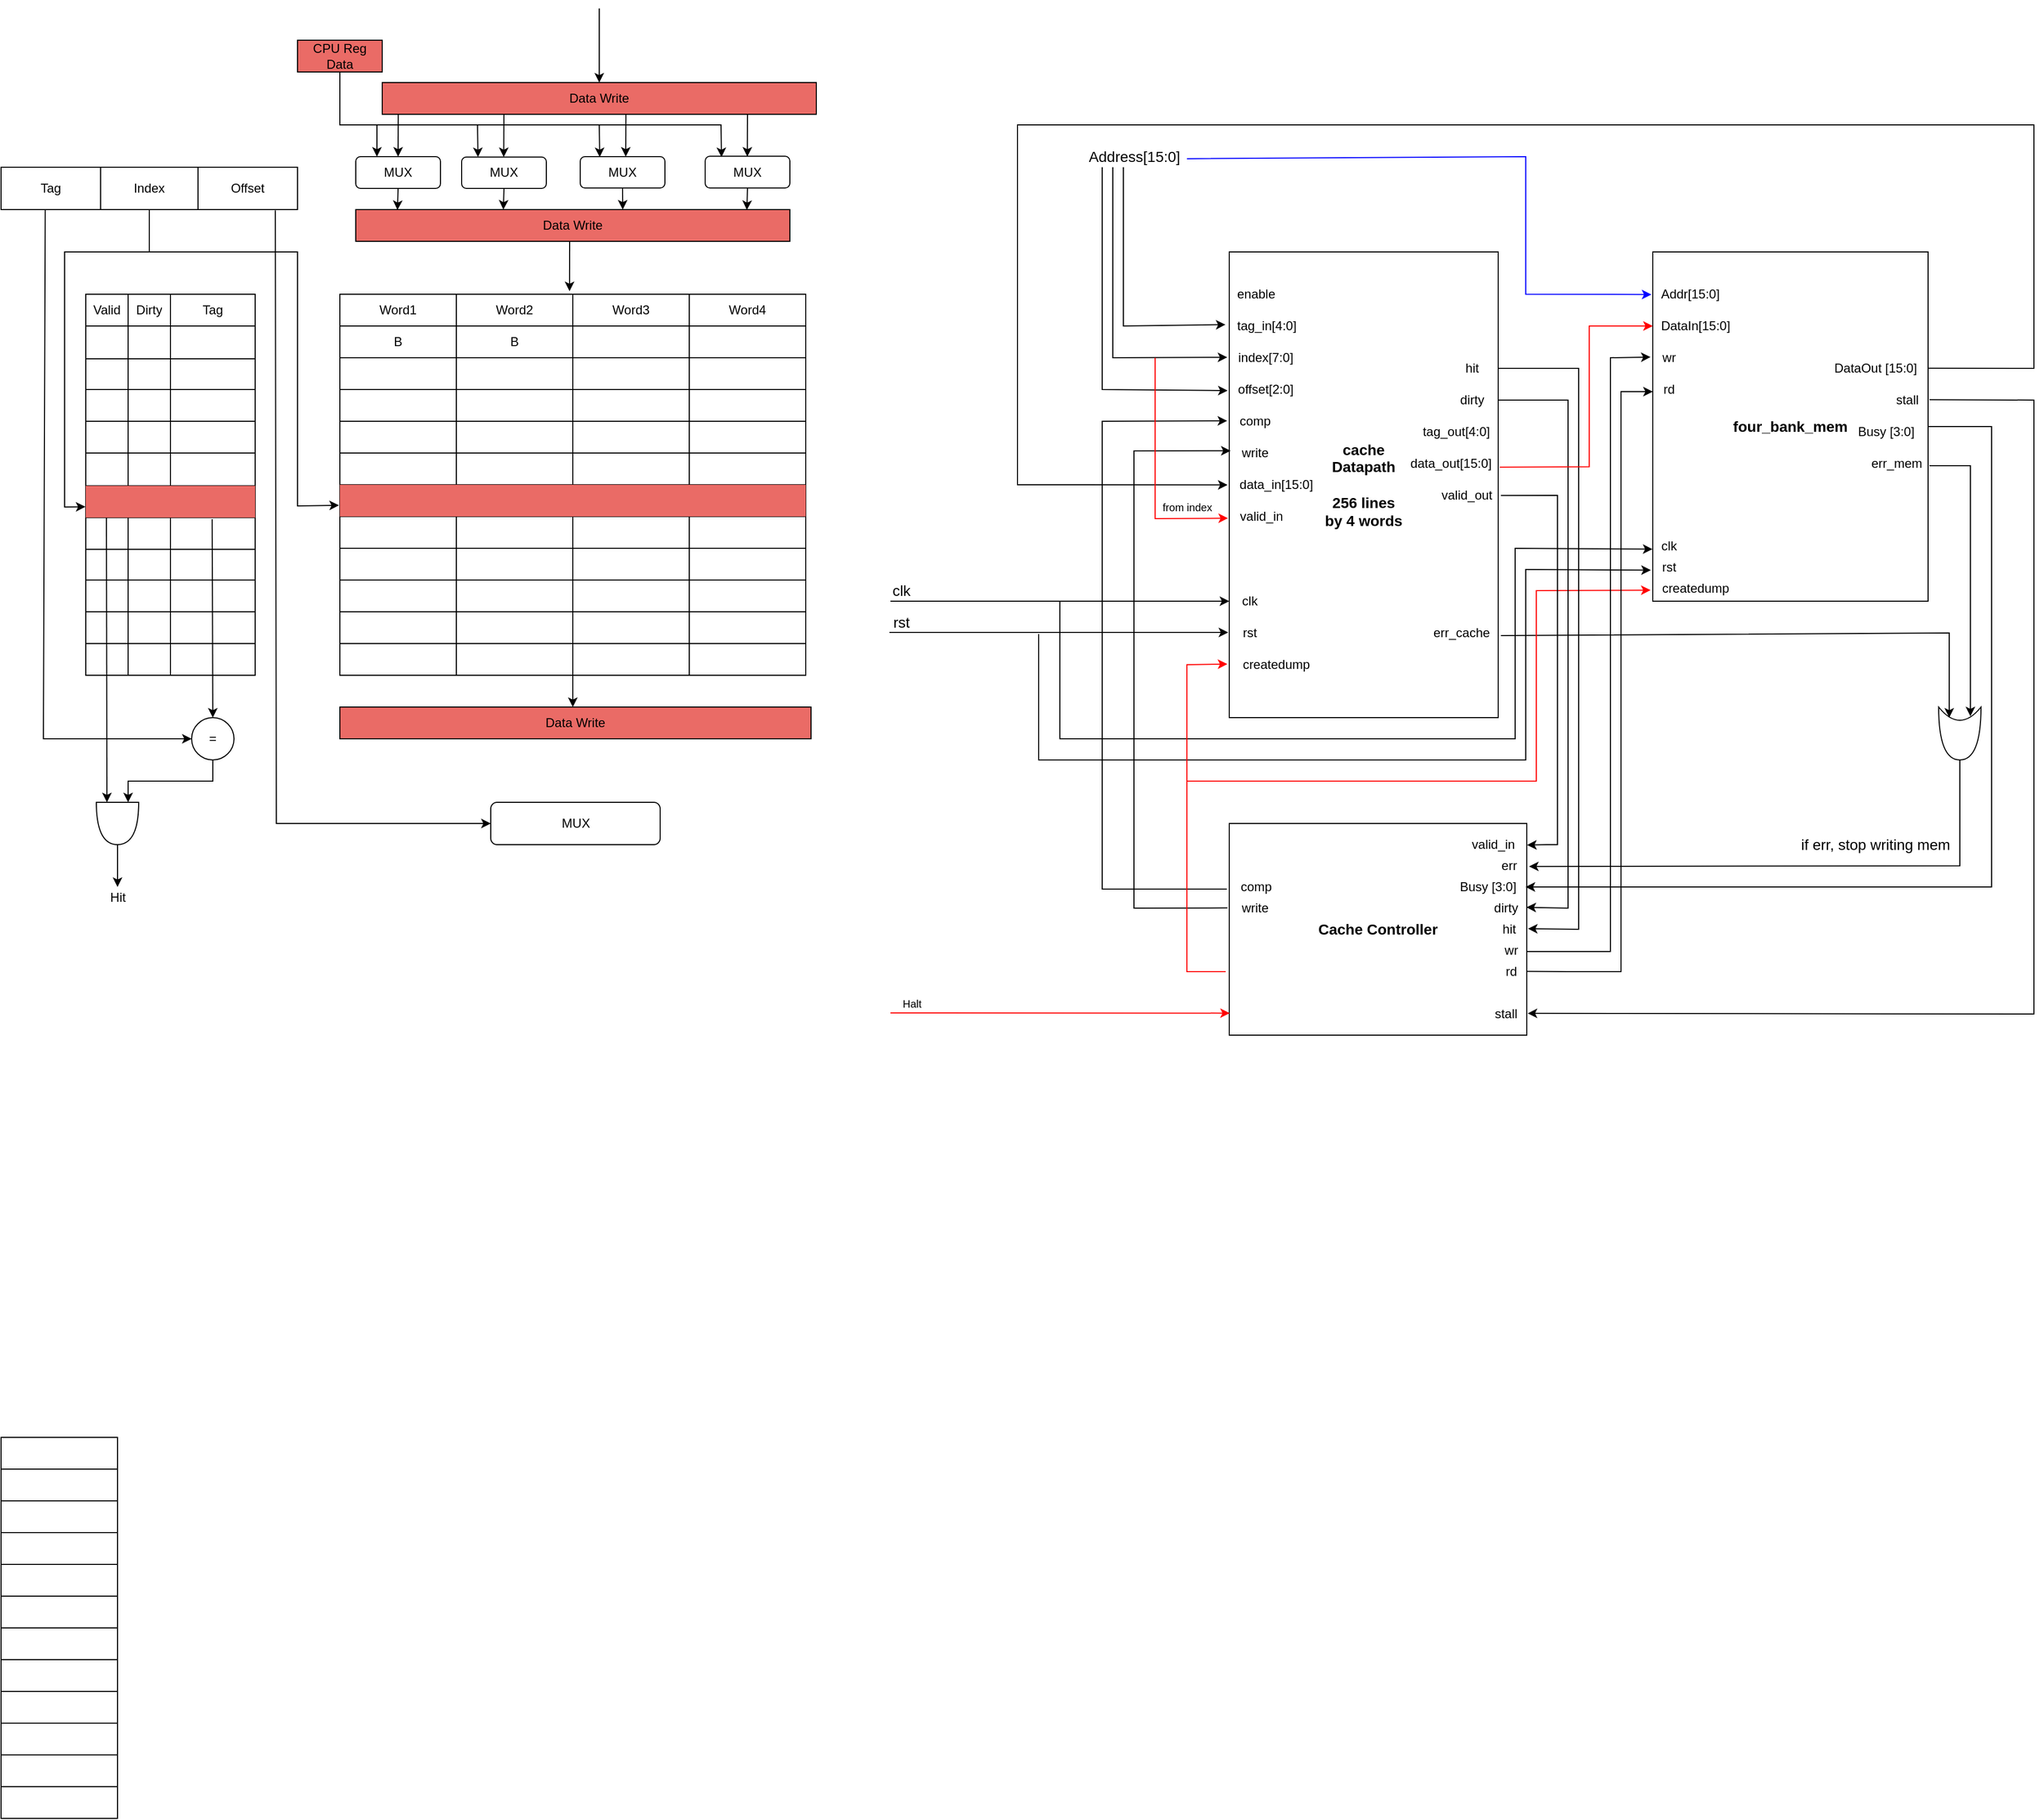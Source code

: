<mxfile version="17.4.0" type="github">
  <diagram id="YAfpATOkKEmAnphD_0X0" name="Page-1">
    <mxGraphModel dx="1292" dy="703" grid="1" gridSize="10" guides="1" tooltips="1" connect="1" arrows="1" fold="1" page="1" pageScale="1" pageWidth="1654" pageHeight="2336" math="0" shadow="0">
      <root>
        <mxCell id="0" />
        <mxCell id="1" parent="0" />
        <mxCell id="hBpxUwQ70FFy837Izs81-7" value="" style="shape=table;html=1;whiteSpace=wrap;startSize=0;container=1;collapsible=0;childLayout=tableLayout;" vertex="1" parent="1">
          <mxGeometry x="240" y="160" width="280" height="40" as="geometry" />
        </mxCell>
        <mxCell id="hBpxUwQ70FFy837Izs81-8" value="" style="shape=tableRow;horizontal=0;startSize=0;swimlaneHead=0;swimlaneBody=0;top=0;left=0;bottom=0;right=0;collapsible=0;dropTarget=0;fillColor=none;points=[[0,0.5],[1,0.5]];portConstraint=eastwest;" vertex="1" parent="hBpxUwQ70FFy837Izs81-7">
          <mxGeometry width="280" height="40" as="geometry" />
        </mxCell>
        <mxCell id="hBpxUwQ70FFy837Izs81-9" value="&lt;span&gt;Tag&lt;/span&gt;" style="shape=partialRectangle;html=1;whiteSpace=wrap;connectable=0;fillColor=none;top=0;left=0;bottom=0;right=0;overflow=hidden;" vertex="1" parent="hBpxUwQ70FFy837Izs81-8">
          <mxGeometry width="94" height="40" as="geometry">
            <mxRectangle width="94" height="40" as="alternateBounds" />
          </mxGeometry>
        </mxCell>
        <mxCell id="hBpxUwQ70FFy837Izs81-10" value="&lt;span&gt;Index&lt;/span&gt;" style="shape=partialRectangle;html=1;whiteSpace=wrap;connectable=0;fillColor=none;top=0;left=0;bottom=0;right=0;overflow=hidden;" vertex="1" parent="hBpxUwQ70FFy837Izs81-8">
          <mxGeometry x="94" width="92" height="40" as="geometry">
            <mxRectangle width="92" height="40" as="alternateBounds" />
          </mxGeometry>
        </mxCell>
        <mxCell id="hBpxUwQ70FFy837Izs81-11" value="&lt;span&gt;Offset&lt;/span&gt;" style="shape=partialRectangle;html=1;whiteSpace=wrap;connectable=0;fillColor=none;top=0;left=0;bottom=0;right=0;overflow=hidden;" vertex="1" parent="hBpxUwQ70FFy837Izs81-8">
          <mxGeometry x="186" width="94" height="40" as="geometry">
            <mxRectangle width="94" height="40" as="alternateBounds" />
          </mxGeometry>
        </mxCell>
        <mxCell id="hBpxUwQ70FFy837Izs81-20" value="" style="shape=table;html=1;whiteSpace=wrap;startSize=0;container=1;collapsible=0;childLayout=tableLayout;" vertex="1" parent="1">
          <mxGeometry x="320" y="280" width="160" height="360" as="geometry" />
        </mxCell>
        <mxCell id="hBpxUwQ70FFy837Izs81-29" value="" style="shape=tableRow;horizontal=0;startSize=0;swimlaneHead=0;swimlaneBody=0;top=0;left=0;bottom=0;right=0;collapsible=0;dropTarget=0;fillColor=none;points=[[0,0.5],[1,0.5]];portConstraint=eastwest;" vertex="1" parent="hBpxUwQ70FFy837Izs81-20">
          <mxGeometry width="160" height="30" as="geometry" />
        </mxCell>
        <mxCell id="hBpxUwQ70FFy837Izs81-30" value="Valid" style="shape=partialRectangle;html=1;whiteSpace=wrap;connectable=0;fillColor=none;top=0;left=0;bottom=0;right=0;overflow=hidden;" vertex="1" parent="hBpxUwQ70FFy837Izs81-29">
          <mxGeometry width="40" height="30" as="geometry">
            <mxRectangle width="40" height="30" as="alternateBounds" />
          </mxGeometry>
        </mxCell>
        <mxCell id="hBpxUwQ70FFy837Izs81-31" value="Dirty" style="shape=partialRectangle;html=1;whiteSpace=wrap;connectable=0;fillColor=none;top=0;left=0;bottom=0;right=0;overflow=hidden;" vertex="1" parent="hBpxUwQ70FFy837Izs81-29">
          <mxGeometry x="40" width="40" height="30" as="geometry">
            <mxRectangle width="40" height="30" as="alternateBounds" />
          </mxGeometry>
        </mxCell>
        <mxCell id="hBpxUwQ70FFy837Izs81-32" value="Tag" style="shape=partialRectangle;html=1;whiteSpace=wrap;connectable=0;fillColor=none;top=0;left=0;bottom=0;right=0;overflow=hidden;pointerEvents=1;" vertex="1" parent="hBpxUwQ70FFy837Izs81-29">
          <mxGeometry x="80" width="80" height="30" as="geometry">
            <mxRectangle width="80" height="30" as="alternateBounds" />
          </mxGeometry>
        </mxCell>
        <mxCell id="hBpxUwQ70FFy837Izs81-25" value="" style="shape=tableRow;horizontal=0;startSize=0;swimlaneHead=0;swimlaneBody=0;top=0;left=0;bottom=0;right=0;collapsible=0;dropTarget=0;fillColor=none;points=[[0,0.5],[1,0.5]];portConstraint=eastwest;" vertex="1" parent="hBpxUwQ70FFy837Izs81-20">
          <mxGeometry y="30" width="160" height="31" as="geometry" />
        </mxCell>
        <mxCell id="hBpxUwQ70FFy837Izs81-26" value="" style="shape=partialRectangle;html=1;whiteSpace=wrap;connectable=0;fillColor=none;top=0;left=0;bottom=0;right=0;overflow=hidden;" vertex="1" parent="hBpxUwQ70FFy837Izs81-25">
          <mxGeometry width="40" height="31" as="geometry">
            <mxRectangle width="40" height="31" as="alternateBounds" />
          </mxGeometry>
        </mxCell>
        <mxCell id="hBpxUwQ70FFy837Izs81-27" value="" style="shape=partialRectangle;html=1;whiteSpace=wrap;connectable=0;fillColor=none;top=0;left=0;bottom=0;right=0;overflow=hidden;" vertex="1" parent="hBpxUwQ70FFy837Izs81-25">
          <mxGeometry x="40" width="40" height="31" as="geometry">
            <mxRectangle width="40" height="31" as="alternateBounds" />
          </mxGeometry>
        </mxCell>
        <mxCell id="hBpxUwQ70FFy837Izs81-28" value="" style="shape=partialRectangle;html=1;whiteSpace=wrap;connectable=0;fillColor=none;top=0;left=0;bottom=0;right=0;overflow=hidden;" vertex="1" parent="hBpxUwQ70FFy837Izs81-25">
          <mxGeometry x="80" width="80" height="31" as="geometry">
            <mxRectangle width="80" height="31" as="alternateBounds" />
          </mxGeometry>
        </mxCell>
        <mxCell id="hBpxUwQ70FFy837Izs81-21" value="" style="shape=tableRow;horizontal=0;startSize=0;swimlaneHead=0;swimlaneBody=0;top=0;left=0;bottom=0;right=0;collapsible=0;dropTarget=0;fillColor=none;points=[[0,0.5],[1,0.5]];portConstraint=eastwest;" vertex="1" parent="hBpxUwQ70FFy837Izs81-20">
          <mxGeometry y="61" width="160" height="29" as="geometry" />
        </mxCell>
        <mxCell id="hBpxUwQ70FFy837Izs81-22" value="" style="shape=partialRectangle;html=1;whiteSpace=wrap;connectable=0;fillColor=none;top=0;left=0;bottom=0;right=0;overflow=hidden;" vertex="1" parent="hBpxUwQ70FFy837Izs81-21">
          <mxGeometry width="40" height="29" as="geometry">
            <mxRectangle width="40" height="29" as="alternateBounds" />
          </mxGeometry>
        </mxCell>
        <mxCell id="hBpxUwQ70FFy837Izs81-23" value="" style="shape=partialRectangle;html=1;whiteSpace=wrap;connectable=0;fillColor=none;top=0;left=0;bottom=0;right=0;overflow=hidden;" vertex="1" parent="hBpxUwQ70FFy837Izs81-21">
          <mxGeometry x="40" width="40" height="29" as="geometry">
            <mxRectangle width="40" height="29" as="alternateBounds" />
          </mxGeometry>
        </mxCell>
        <mxCell id="hBpxUwQ70FFy837Izs81-24" value="" style="shape=partialRectangle;html=1;whiteSpace=wrap;connectable=0;fillColor=none;top=0;left=0;bottom=0;right=0;overflow=hidden;" vertex="1" parent="hBpxUwQ70FFy837Izs81-21">
          <mxGeometry x="80" width="80" height="29" as="geometry">
            <mxRectangle width="80" height="29" as="alternateBounds" />
          </mxGeometry>
        </mxCell>
        <mxCell id="hBpxUwQ70FFy837Izs81-33" style="shape=tableRow;horizontal=0;startSize=0;swimlaneHead=0;swimlaneBody=0;top=0;left=0;bottom=0;right=0;collapsible=0;dropTarget=0;fillColor=none;points=[[0,0.5],[1,0.5]];portConstraint=eastwest;" vertex="1" parent="hBpxUwQ70FFy837Izs81-20">
          <mxGeometry y="90" width="160" height="30" as="geometry" />
        </mxCell>
        <mxCell id="hBpxUwQ70FFy837Izs81-34" style="shape=partialRectangle;html=1;whiteSpace=wrap;connectable=0;fillColor=none;top=0;left=0;bottom=0;right=0;overflow=hidden;" vertex="1" parent="hBpxUwQ70FFy837Izs81-33">
          <mxGeometry width="40" height="30" as="geometry">
            <mxRectangle width="40" height="30" as="alternateBounds" />
          </mxGeometry>
        </mxCell>
        <mxCell id="hBpxUwQ70FFy837Izs81-35" style="shape=partialRectangle;html=1;whiteSpace=wrap;connectable=0;fillColor=none;top=0;left=0;bottom=0;right=0;overflow=hidden;" vertex="1" parent="hBpxUwQ70FFy837Izs81-33">
          <mxGeometry x="40" width="40" height="30" as="geometry">
            <mxRectangle width="40" height="30" as="alternateBounds" />
          </mxGeometry>
        </mxCell>
        <mxCell id="hBpxUwQ70FFy837Izs81-36" style="shape=partialRectangle;html=1;whiteSpace=wrap;connectable=0;fillColor=none;top=0;left=0;bottom=0;right=0;overflow=hidden;" vertex="1" parent="hBpxUwQ70FFy837Izs81-33">
          <mxGeometry x="80" width="80" height="30" as="geometry">
            <mxRectangle width="80" height="30" as="alternateBounds" />
          </mxGeometry>
        </mxCell>
        <mxCell id="hBpxUwQ70FFy837Izs81-37" style="shape=tableRow;horizontal=0;startSize=0;swimlaneHead=0;swimlaneBody=0;top=0;left=0;bottom=0;right=0;collapsible=0;dropTarget=0;fillColor=none;points=[[0,0.5],[1,0.5]];portConstraint=eastwest;" vertex="1" parent="hBpxUwQ70FFy837Izs81-20">
          <mxGeometry y="120" width="160" height="30" as="geometry" />
        </mxCell>
        <mxCell id="hBpxUwQ70FFy837Izs81-38" style="shape=partialRectangle;html=1;whiteSpace=wrap;connectable=0;fillColor=none;top=0;left=0;bottom=0;right=0;overflow=hidden;" vertex="1" parent="hBpxUwQ70FFy837Izs81-37">
          <mxGeometry width="40" height="30" as="geometry">
            <mxRectangle width="40" height="30" as="alternateBounds" />
          </mxGeometry>
        </mxCell>
        <mxCell id="hBpxUwQ70FFy837Izs81-39" style="shape=partialRectangle;html=1;whiteSpace=wrap;connectable=0;fillColor=none;top=0;left=0;bottom=0;right=0;overflow=hidden;" vertex="1" parent="hBpxUwQ70FFy837Izs81-37">
          <mxGeometry x="40" width="40" height="30" as="geometry">
            <mxRectangle width="40" height="30" as="alternateBounds" />
          </mxGeometry>
        </mxCell>
        <mxCell id="hBpxUwQ70FFy837Izs81-40" style="shape=partialRectangle;html=1;whiteSpace=wrap;connectable=0;fillColor=none;top=0;left=0;bottom=0;right=0;overflow=hidden;" vertex="1" parent="hBpxUwQ70FFy837Izs81-37">
          <mxGeometry x="80" width="80" height="30" as="geometry">
            <mxRectangle width="80" height="30" as="alternateBounds" />
          </mxGeometry>
        </mxCell>
        <mxCell id="hBpxUwQ70FFy837Izs81-41" style="shape=tableRow;horizontal=0;startSize=0;swimlaneHead=0;swimlaneBody=0;top=0;left=0;bottom=0;right=0;collapsible=0;dropTarget=0;fillColor=none;points=[[0,0.5],[1,0.5]];portConstraint=eastwest;" vertex="1" parent="hBpxUwQ70FFy837Izs81-20">
          <mxGeometry y="150" width="160" height="31" as="geometry" />
        </mxCell>
        <mxCell id="hBpxUwQ70FFy837Izs81-42" style="shape=partialRectangle;html=1;whiteSpace=wrap;connectable=0;fillColor=none;top=0;left=0;bottom=0;right=0;overflow=hidden;" vertex="1" parent="hBpxUwQ70FFy837Izs81-41">
          <mxGeometry width="40" height="31" as="geometry">
            <mxRectangle width="40" height="31" as="alternateBounds" />
          </mxGeometry>
        </mxCell>
        <mxCell id="hBpxUwQ70FFy837Izs81-43" style="shape=partialRectangle;html=1;whiteSpace=wrap;connectable=0;fillColor=none;top=0;left=0;bottom=0;right=0;overflow=hidden;" vertex="1" parent="hBpxUwQ70FFy837Izs81-41">
          <mxGeometry x="40" width="40" height="31" as="geometry">
            <mxRectangle width="40" height="31" as="alternateBounds" />
          </mxGeometry>
        </mxCell>
        <mxCell id="hBpxUwQ70FFy837Izs81-44" style="shape=partialRectangle;html=1;whiteSpace=wrap;connectable=0;fillColor=none;top=0;left=0;bottom=0;right=0;overflow=hidden;" vertex="1" parent="hBpxUwQ70FFy837Izs81-41">
          <mxGeometry x="80" width="80" height="31" as="geometry">
            <mxRectangle width="80" height="31" as="alternateBounds" />
          </mxGeometry>
        </mxCell>
        <mxCell id="hBpxUwQ70FFy837Izs81-45" style="shape=tableRow;horizontal=0;startSize=0;swimlaneHead=0;swimlaneBody=0;top=0;left=0;bottom=0;right=0;collapsible=0;dropTarget=0;fillColor=none;points=[[0,0.5],[1,0.5]];portConstraint=eastwest;" vertex="1" parent="hBpxUwQ70FFy837Izs81-20">
          <mxGeometry y="181" width="160" height="30" as="geometry" />
        </mxCell>
        <mxCell id="hBpxUwQ70FFy837Izs81-46" style="shape=partialRectangle;html=1;whiteSpace=wrap;connectable=0;fillColor=#EA6B66;top=0;left=0;bottom=0;right=0;overflow=hidden;strokeColor=#b85450;" vertex="1" parent="hBpxUwQ70FFy837Izs81-45">
          <mxGeometry width="40" height="30" as="geometry">
            <mxRectangle width="40" height="30" as="alternateBounds" />
          </mxGeometry>
        </mxCell>
        <mxCell id="hBpxUwQ70FFy837Izs81-47" style="shape=partialRectangle;html=1;whiteSpace=wrap;connectable=0;fillColor=#EA6B66;top=0;left=0;bottom=0;right=0;overflow=hidden;strokeColor=#b85450;" vertex="1" parent="hBpxUwQ70FFy837Izs81-45">
          <mxGeometry x="40" width="40" height="30" as="geometry">
            <mxRectangle width="40" height="30" as="alternateBounds" />
          </mxGeometry>
        </mxCell>
        <mxCell id="hBpxUwQ70FFy837Izs81-48" style="shape=partialRectangle;html=1;whiteSpace=wrap;connectable=0;fillColor=#EA6B66;top=0;left=0;bottom=0;right=0;overflow=hidden;strokeColor=#b85450;" vertex="1" parent="hBpxUwQ70FFy837Izs81-45">
          <mxGeometry x="80" width="80" height="30" as="geometry">
            <mxRectangle width="80" height="30" as="alternateBounds" />
          </mxGeometry>
        </mxCell>
        <mxCell id="hBpxUwQ70FFy837Izs81-49" style="shape=tableRow;horizontal=0;startSize=0;swimlaneHead=0;swimlaneBody=0;top=0;left=0;bottom=0;right=0;collapsible=0;dropTarget=0;fillColor=none;points=[[0,0.5],[1,0.5]];portConstraint=eastwest;" vertex="1" parent="hBpxUwQ70FFy837Izs81-20">
          <mxGeometry y="211" width="160" height="30" as="geometry" />
        </mxCell>
        <mxCell id="hBpxUwQ70FFy837Izs81-50" style="shape=partialRectangle;html=1;whiteSpace=wrap;connectable=0;fillColor=none;top=0;left=0;bottom=0;right=0;overflow=hidden;" vertex="1" parent="hBpxUwQ70FFy837Izs81-49">
          <mxGeometry width="40" height="30" as="geometry">
            <mxRectangle width="40" height="30" as="alternateBounds" />
          </mxGeometry>
        </mxCell>
        <mxCell id="hBpxUwQ70FFy837Izs81-51" style="shape=partialRectangle;html=1;whiteSpace=wrap;connectable=0;fillColor=none;top=0;left=0;bottom=0;right=0;overflow=hidden;" vertex="1" parent="hBpxUwQ70FFy837Izs81-49">
          <mxGeometry x="40" width="40" height="30" as="geometry">
            <mxRectangle width="40" height="30" as="alternateBounds" />
          </mxGeometry>
        </mxCell>
        <mxCell id="hBpxUwQ70FFy837Izs81-52" style="shape=partialRectangle;html=1;whiteSpace=wrap;connectable=0;fillColor=none;top=0;left=0;bottom=0;right=0;overflow=hidden;" vertex="1" parent="hBpxUwQ70FFy837Izs81-49">
          <mxGeometry x="80" width="80" height="30" as="geometry">
            <mxRectangle width="80" height="30" as="alternateBounds" />
          </mxGeometry>
        </mxCell>
        <mxCell id="hBpxUwQ70FFy837Izs81-53" style="shape=tableRow;horizontal=0;startSize=0;swimlaneHead=0;swimlaneBody=0;top=0;left=0;bottom=0;right=0;collapsible=0;dropTarget=0;fillColor=none;points=[[0,0.5],[1,0.5]];portConstraint=eastwest;" vertex="1" parent="hBpxUwQ70FFy837Izs81-20">
          <mxGeometry y="241" width="160" height="29" as="geometry" />
        </mxCell>
        <mxCell id="hBpxUwQ70FFy837Izs81-54" style="shape=partialRectangle;html=1;whiteSpace=wrap;connectable=0;fillColor=none;top=0;left=0;bottom=0;right=0;overflow=hidden;" vertex="1" parent="hBpxUwQ70FFy837Izs81-53">
          <mxGeometry width="40" height="29" as="geometry">
            <mxRectangle width="40" height="29" as="alternateBounds" />
          </mxGeometry>
        </mxCell>
        <mxCell id="hBpxUwQ70FFy837Izs81-55" style="shape=partialRectangle;html=1;whiteSpace=wrap;connectable=0;fillColor=none;top=0;left=0;bottom=0;right=0;overflow=hidden;" vertex="1" parent="hBpxUwQ70FFy837Izs81-53">
          <mxGeometry x="40" width="40" height="29" as="geometry">
            <mxRectangle width="40" height="29" as="alternateBounds" />
          </mxGeometry>
        </mxCell>
        <mxCell id="hBpxUwQ70FFy837Izs81-56" style="shape=partialRectangle;html=1;whiteSpace=wrap;connectable=0;fillColor=none;top=0;left=0;bottom=0;right=0;overflow=hidden;" vertex="1" parent="hBpxUwQ70FFy837Izs81-53">
          <mxGeometry x="80" width="80" height="29" as="geometry">
            <mxRectangle width="80" height="29" as="alternateBounds" />
          </mxGeometry>
        </mxCell>
        <mxCell id="hBpxUwQ70FFy837Izs81-57" style="shape=tableRow;horizontal=0;startSize=0;swimlaneHead=0;swimlaneBody=0;top=0;left=0;bottom=0;right=0;collapsible=0;dropTarget=0;fillColor=none;points=[[0,0.5],[1,0.5]];portConstraint=eastwest;" vertex="1" parent="hBpxUwQ70FFy837Izs81-20">
          <mxGeometry y="270" width="160" height="30" as="geometry" />
        </mxCell>
        <mxCell id="hBpxUwQ70FFy837Izs81-58" style="shape=partialRectangle;html=1;whiteSpace=wrap;connectable=0;fillColor=none;top=0;left=0;bottom=0;right=0;overflow=hidden;" vertex="1" parent="hBpxUwQ70FFy837Izs81-57">
          <mxGeometry width="40" height="30" as="geometry">
            <mxRectangle width="40" height="30" as="alternateBounds" />
          </mxGeometry>
        </mxCell>
        <mxCell id="hBpxUwQ70FFy837Izs81-59" style="shape=partialRectangle;html=1;whiteSpace=wrap;connectable=0;fillColor=none;top=0;left=0;bottom=0;right=0;overflow=hidden;" vertex="1" parent="hBpxUwQ70FFy837Izs81-57">
          <mxGeometry x="40" width="40" height="30" as="geometry">
            <mxRectangle width="40" height="30" as="alternateBounds" />
          </mxGeometry>
        </mxCell>
        <mxCell id="hBpxUwQ70FFy837Izs81-60" style="shape=partialRectangle;html=1;whiteSpace=wrap;connectable=0;fillColor=none;top=0;left=0;bottom=0;right=0;overflow=hidden;" vertex="1" parent="hBpxUwQ70FFy837Izs81-57">
          <mxGeometry x="80" width="80" height="30" as="geometry">
            <mxRectangle width="80" height="30" as="alternateBounds" />
          </mxGeometry>
        </mxCell>
        <mxCell id="hBpxUwQ70FFy837Izs81-61" style="shape=tableRow;horizontal=0;startSize=0;swimlaneHead=0;swimlaneBody=0;top=0;left=0;bottom=0;right=0;collapsible=0;dropTarget=0;fillColor=none;points=[[0,0.5],[1,0.5]];portConstraint=eastwest;" vertex="1" parent="hBpxUwQ70FFy837Izs81-20">
          <mxGeometry y="300" width="160" height="30" as="geometry" />
        </mxCell>
        <mxCell id="hBpxUwQ70FFy837Izs81-62" style="shape=partialRectangle;html=1;whiteSpace=wrap;connectable=0;fillColor=none;top=0;left=0;bottom=0;right=0;overflow=hidden;" vertex="1" parent="hBpxUwQ70FFy837Izs81-61">
          <mxGeometry width="40" height="30" as="geometry">
            <mxRectangle width="40" height="30" as="alternateBounds" />
          </mxGeometry>
        </mxCell>
        <mxCell id="hBpxUwQ70FFy837Izs81-63" style="shape=partialRectangle;html=1;whiteSpace=wrap;connectable=0;fillColor=none;top=0;left=0;bottom=0;right=0;overflow=hidden;" vertex="1" parent="hBpxUwQ70FFy837Izs81-61">
          <mxGeometry x="40" width="40" height="30" as="geometry">
            <mxRectangle width="40" height="30" as="alternateBounds" />
          </mxGeometry>
        </mxCell>
        <mxCell id="hBpxUwQ70FFy837Izs81-64" style="shape=partialRectangle;html=1;whiteSpace=wrap;connectable=0;fillColor=none;top=0;left=0;bottom=0;right=0;overflow=hidden;" vertex="1" parent="hBpxUwQ70FFy837Izs81-61">
          <mxGeometry x="80" width="80" height="30" as="geometry">
            <mxRectangle width="80" height="30" as="alternateBounds" />
          </mxGeometry>
        </mxCell>
        <mxCell id="hBpxUwQ70FFy837Izs81-65" style="shape=tableRow;horizontal=0;startSize=0;swimlaneHead=0;swimlaneBody=0;top=0;left=0;bottom=0;right=0;collapsible=0;dropTarget=0;fillColor=none;points=[[0,0.5],[1,0.5]];portConstraint=eastwest;" vertex="1" parent="hBpxUwQ70FFy837Izs81-20">
          <mxGeometry y="330" width="160" height="30" as="geometry" />
        </mxCell>
        <mxCell id="hBpxUwQ70FFy837Izs81-66" style="shape=partialRectangle;html=1;whiteSpace=wrap;connectable=0;fillColor=none;top=0;left=0;bottom=0;right=0;overflow=hidden;" vertex="1" parent="hBpxUwQ70FFy837Izs81-65">
          <mxGeometry width="40" height="30" as="geometry">
            <mxRectangle width="40" height="30" as="alternateBounds" />
          </mxGeometry>
        </mxCell>
        <mxCell id="hBpxUwQ70FFy837Izs81-67" style="shape=partialRectangle;html=1;whiteSpace=wrap;connectable=0;fillColor=none;top=0;left=0;bottom=0;right=0;overflow=hidden;" vertex="1" parent="hBpxUwQ70FFy837Izs81-65">
          <mxGeometry x="40" width="40" height="30" as="geometry">
            <mxRectangle width="40" height="30" as="alternateBounds" />
          </mxGeometry>
        </mxCell>
        <mxCell id="hBpxUwQ70FFy837Izs81-68" style="shape=partialRectangle;html=1;whiteSpace=wrap;connectable=0;fillColor=none;top=0;left=0;bottom=0;right=0;overflow=hidden;" vertex="1" parent="hBpxUwQ70FFy837Izs81-65">
          <mxGeometry x="80" width="80" height="30" as="geometry">
            <mxRectangle width="80" height="30" as="alternateBounds" />
          </mxGeometry>
        </mxCell>
        <mxCell id="hBpxUwQ70FFy837Izs81-70" value="" style="endArrow=classic;html=1;rounded=0;exitX=0.5;exitY=1.002;exitDx=0;exitDy=0;exitPerimeter=0;entryX=-0.002;entryY=0.658;entryDx=0;entryDy=0;entryPerimeter=0;" edge="1" parent="1" source="hBpxUwQ70FFy837Izs81-8" target="hBpxUwQ70FFy837Izs81-45">
          <mxGeometry width="50" height="50" relative="1" as="geometry">
            <mxPoint x="360" y="270" as="sourcePoint" />
            <mxPoint x="150" y="300" as="targetPoint" />
            <Array as="points">
              <mxPoint x="380" y="240" />
              <mxPoint x="300" y="240" />
              <mxPoint x="300" y="481" />
            </Array>
          </mxGeometry>
        </mxCell>
        <mxCell id="hBpxUwQ70FFy837Izs81-204" value="" style="shape=table;html=1;whiteSpace=wrap;startSize=0;container=1;collapsible=0;childLayout=tableLayout;" vertex="1" parent="1">
          <mxGeometry x="560" y="280" width="440" height="360" as="geometry" />
        </mxCell>
        <mxCell id="hBpxUwQ70FFy837Izs81-205" value="" style="shape=tableRow;horizontal=0;startSize=0;swimlaneHead=0;swimlaneBody=0;top=0;left=0;bottom=0;right=0;collapsible=0;dropTarget=0;fillColor=none;points=[[0,0.5],[1,0.5]];portConstraint=eastwest;" vertex="1" parent="hBpxUwQ70FFy837Izs81-204">
          <mxGeometry width="440" height="30" as="geometry" />
        </mxCell>
        <mxCell id="hBpxUwQ70FFy837Izs81-206" value="Word1" style="shape=partialRectangle;html=1;whiteSpace=wrap;connectable=0;fillColor=none;top=0;left=0;bottom=0;right=0;overflow=hidden;" vertex="1" parent="hBpxUwQ70FFy837Izs81-205">
          <mxGeometry width="110" height="30" as="geometry">
            <mxRectangle width="110" height="30" as="alternateBounds" />
          </mxGeometry>
        </mxCell>
        <mxCell id="hBpxUwQ70FFy837Izs81-207" value="Word2" style="shape=partialRectangle;html=1;whiteSpace=wrap;connectable=0;fillColor=none;top=0;left=0;bottom=0;right=0;overflow=hidden;" vertex="1" parent="hBpxUwQ70FFy837Izs81-205">
          <mxGeometry x="110" width="110" height="30" as="geometry">
            <mxRectangle width="110" height="30" as="alternateBounds" />
          </mxGeometry>
        </mxCell>
        <mxCell id="hBpxUwQ70FFy837Izs81-208" value="Word3" style="shape=partialRectangle;html=1;whiteSpace=wrap;connectable=0;fillColor=none;top=0;left=0;bottom=0;right=0;overflow=hidden;" vertex="1" parent="hBpxUwQ70FFy837Izs81-205">
          <mxGeometry x="220" width="110" height="30" as="geometry">
            <mxRectangle width="110" height="30" as="alternateBounds" />
          </mxGeometry>
        </mxCell>
        <mxCell id="hBpxUwQ70FFy837Izs81-265" value="Word4" style="shape=partialRectangle;html=1;whiteSpace=wrap;connectable=0;fillColor=none;top=0;left=0;bottom=0;right=0;overflow=hidden;" vertex="1" parent="hBpxUwQ70FFy837Izs81-205">
          <mxGeometry x="330" width="110" height="30" as="geometry">
            <mxRectangle width="110" height="30" as="alternateBounds" />
          </mxGeometry>
        </mxCell>
        <mxCell id="hBpxUwQ70FFy837Izs81-209" value="" style="shape=tableRow;horizontal=0;startSize=0;swimlaneHead=0;swimlaneBody=0;top=0;left=0;bottom=0;right=0;collapsible=0;dropTarget=0;fillColor=none;points=[[0,0.5],[1,0.5]];portConstraint=eastwest;" vertex="1" parent="hBpxUwQ70FFy837Izs81-204">
          <mxGeometry y="30" width="440" height="30" as="geometry" />
        </mxCell>
        <mxCell id="hBpxUwQ70FFy837Izs81-210" value="B" style="shape=partialRectangle;html=1;whiteSpace=wrap;connectable=0;fillColor=none;top=0;left=0;bottom=0;right=0;overflow=hidden;" vertex="1" parent="hBpxUwQ70FFy837Izs81-209">
          <mxGeometry width="110" height="30" as="geometry">
            <mxRectangle width="110" height="30" as="alternateBounds" />
          </mxGeometry>
        </mxCell>
        <mxCell id="hBpxUwQ70FFy837Izs81-211" value="B" style="shape=partialRectangle;html=1;whiteSpace=wrap;connectable=0;fillColor=none;top=0;left=0;bottom=0;right=0;overflow=hidden;" vertex="1" parent="hBpxUwQ70FFy837Izs81-209">
          <mxGeometry x="110" width="110" height="30" as="geometry">
            <mxRectangle width="110" height="30" as="alternateBounds" />
          </mxGeometry>
        </mxCell>
        <mxCell id="hBpxUwQ70FFy837Izs81-212" value="" style="shape=partialRectangle;html=1;whiteSpace=wrap;connectable=0;fillColor=none;top=0;left=0;bottom=0;right=0;overflow=hidden;" vertex="1" parent="hBpxUwQ70FFy837Izs81-209">
          <mxGeometry x="220" width="110" height="30" as="geometry">
            <mxRectangle width="110" height="30" as="alternateBounds" />
          </mxGeometry>
        </mxCell>
        <mxCell id="hBpxUwQ70FFy837Izs81-266" value="" style="shape=partialRectangle;html=1;whiteSpace=wrap;connectable=0;fillColor=none;top=0;left=0;bottom=0;right=0;overflow=hidden;" vertex="1" parent="hBpxUwQ70FFy837Izs81-209">
          <mxGeometry x="330" width="110" height="30" as="geometry">
            <mxRectangle width="110" height="30" as="alternateBounds" />
          </mxGeometry>
        </mxCell>
        <mxCell id="hBpxUwQ70FFy837Izs81-213" value="" style="shape=tableRow;horizontal=0;startSize=0;swimlaneHead=0;swimlaneBody=0;top=0;left=0;bottom=0;right=0;collapsible=0;dropTarget=0;fillColor=none;points=[[0,0.5],[1,0.5]];portConstraint=eastwest;" vertex="1" parent="hBpxUwQ70FFy837Izs81-204">
          <mxGeometry y="60" width="440" height="30" as="geometry" />
        </mxCell>
        <mxCell id="hBpxUwQ70FFy837Izs81-214" value="" style="shape=partialRectangle;html=1;whiteSpace=wrap;connectable=0;fillColor=none;top=0;left=0;bottom=0;right=0;overflow=hidden;" vertex="1" parent="hBpxUwQ70FFy837Izs81-213">
          <mxGeometry width="110" height="30" as="geometry">
            <mxRectangle width="110" height="30" as="alternateBounds" />
          </mxGeometry>
        </mxCell>
        <mxCell id="hBpxUwQ70FFy837Izs81-215" value="" style="shape=partialRectangle;html=1;whiteSpace=wrap;connectable=0;fillColor=none;top=0;left=0;bottom=0;right=0;overflow=hidden;" vertex="1" parent="hBpxUwQ70FFy837Izs81-213">
          <mxGeometry x="110" width="110" height="30" as="geometry">
            <mxRectangle width="110" height="30" as="alternateBounds" />
          </mxGeometry>
        </mxCell>
        <mxCell id="hBpxUwQ70FFy837Izs81-216" value="" style="shape=partialRectangle;html=1;whiteSpace=wrap;connectable=0;fillColor=none;top=0;left=0;bottom=0;right=0;overflow=hidden;pointerEvents=1;" vertex="1" parent="hBpxUwQ70FFy837Izs81-213">
          <mxGeometry x="220" width="110" height="30" as="geometry">
            <mxRectangle width="110" height="30" as="alternateBounds" />
          </mxGeometry>
        </mxCell>
        <mxCell id="hBpxUwQ70FFy837Izs81-267" value="" style="shape=partialRectangle;html=1;whiteSpace=wrap;connectable=0;fillColor=none;top=0;left=0;bottom=0;right=0;overflow=hidden;pointerEvents=1;" vertex="1" parent="hBpxUwQ70FFy837Izs81-213">
          <mxGeometry x="330" width="110" height="30" as="geometry">
            <mxRectangle width="110" height="30" as="alternateBounds" />
          </mxGeometry>
        </mxCell>
        <mxCell id="hBpxUwQ70FFy837Izs81-217" style="shape=tableRow;horizontal=0;startSize=0;swimlaneHead=0;swimlaneBody=0;top=0;left=0;bottom=0;right=0;collapsible=0;dropTarget=0;fillColor=none;points=[[0,0.5],[1,0.5]];portConstraint=eastwest;" vertex="1" parent="hBpxUwQ70FFy837Izs81-204">
          <mxGeometry y="90" width="440" height="30" as="geometry" />
        </mxCell>
        <mxCell id="hBpxUwQ70FFy837Izs81-218" style="shape=partialRectangle;html=1;whiteSpace=wrap;connectable=0;fillColor=none;top=0;left=0;bottom=0;right=0;overflow=hidden;" vertex="1" parent="hBpxUwQ70FFy837Izs81-217">
          <mxGeometry width="110" height="30" as="geometry">
            <mxRectangle width="110" height="30" as="alternateBounds" />
          </mxGeometry>
        </mxCell>
        <mxCell id="hBpxUwQ70FFy837Izs81-219" value="" style="shape=partialRectangle;html=1;whiteSpace=wrap;connectable=0;fillColor=none;top=0;left=0;bottom=0;right=0;overflow=hidden;" vertex="1" parent="hBpxUwQ70FFy837Izs81-217">
          <mxGeometry x="110" width="110" height="30" as="geometry">
            <mxRectangle width="110" height="30" as="alternateBounds" />
          </mxGeometry>
        </mxCell>
        <mxCell id="hBpxUwQ70FFy837Izs81-220" value="" style="shape=partialRectangle;html=1;whiteSpace=wrap;connectable=0;fillColor=none;top=0;left=0;bottom=0;right=0;overflow=hidden;pointerEvents=1;" vertex="1" parent="hBpxUwQ70FFy837Izs81-217">
          <mxGeometry x="220" width="110" height="30" as="geometry">
            <mxRectangle width="110" height="30" as="alternateBounds" />
          </mxGeometry>
        </mxCell>
        <mxCell id="hBpxUwQ70FFy837Izs81-268" value="" style="shape=partialRectangle;html=1;whiteSpace=wrap;connectable=0;fillColor=none;top=0;left=0;bottom=0;right=0;overflow=hidden;pointerEvents=1;" vertex="1" parent="hBpxUwQ70FFy837Izs81-217">
          <mxGeometry x="330" width="110" height="30" as="geometry">
            <mxRectangle width="110" height="30" as="alternateBounds" />
          </mxGeometry>
        </mxCell>
        <mxCell id="hBpxUwQ70FFy837Izs81-221" style="shape=tableRow;horizontal=0;startSize=0;swimlaneHead=0;swimlaneBody=0;top=0;left=0;bottom=0;right=0;collapsible=0;dropTarget=0;fillColor=none;points=[[0,0.5],[1,0.5]];portConstraint=eastwest;" vertex="1" parent="hBpxUwQ70FFy837Izs81-204">
          <mxGeometry y="120" width="440" height="30" as="geometry" />
        </mxCell>
        <mxCell id="hBpxUwQ70FFy837Izs81-222" style="shape=partialRectangle;html=1;whiteSpace=wrap;connectable=0;fillColor=none;top=0;left=0;bottom=0;right=0;overflow=hidden;" vertex="1" parent="hBpxUwQ70FFy837Izs81-221">
          <mxGeometry width="110" height="30" as="geometry">
            <mxRectangle width="110" height="30" as="alternateBounds" />
          </mxGeometry>
        </mxCell>
        <mxCell id="hBpxUwQ70FFy837Izs81-223" value="" style="shape=partialRectangle;html=1;whiteSpace=wrap;connectable=0;fillColor=none;top=0;left=0;bottom=0;right=0;overflow=hidden;" vertex="1" parent="hBpxUwQ70FFy837Izs81-221">
          <mxGeometry x="110" width="110" height="30" as="geometry">
            <mxRectangle width="110" height="30" as="alternateBounds" />
          </mxGeometry>
        </mxCell>
        <mxCell id="hBpxUwQ70FFy837Izs81-224" value="" style="shape=partialRectangle;html=1;whiteSpace=wrap;connectable=0;fillColor=none;top=0;left=0;bottom=0;right=0;overflow=hidden;pointerEvents=1;" vertex="1" parent="hBpxUwQ70FFy837Izs81-221">
          <mxGeometry x="220" width="110" height="30" as="geometry">
            <mxRectangle width="110" height="30" as="alternateBounds" />
          </mxGeometry>
        </mxCell>
        <mxCell id="hBpxUwQ70FFy837Izs81-269" value="" style="shape=partialRectangle;html=1;whiteSpace=wrap;connectable=0;fillColor=none;top=0;left=0;bottom=0;right=0;overflow=hidden;pointerEvents=1;" vertex="1" parent="hBpxUwQ70FFy837Izs81-221">
          <mxGeometry x="330" width="110" height="30" as="geometry">
            <mxRectangle width="110" height="30" as="alternateBounds" />
          </mxGeometry>
        </mxCell>
        <mxCell id="hBpxUwQ70FFy837Izs81-225" style="shape=tableRow;horizontal=0;startSize=0;swimlaneHead=0;swimlaneBody=0;top=0;left=0;bottom=0;right=0;collapsible=0;dropTarget=0;fillColor=none;points=[[0,0.5],[1,0.5]];portConstraint=eastwest;" vertex="1" parent="hBpxUwQ70FFy837Izs81-204">
          <mxGeometry y="150" width="440" height="30" as="geometry" />
        </mxCell>
        <mxCell id="hBpxUwQ70FFy837Izs81-226" style="shape=partialRectangle;html=1;whiteSpace=wrap;connectable=0;fillColor=none;top=0;left=0;bottom=0;right=0;overflow=hidden;" vertex="1" parent="hBpxUwQ70FFy837Izs81-225">
          <mxGeometry width="110" height="30" as="geometry">
            <mxRectangle width="110" height="30" as="alternateBounds" />
          </mxGeometry>
        </mxCell>
        <mxCell id="hBpxUwQ70FFy837Izs81-227" value="" style="shape=partialRectangle;html=1;whiteSpace=wrap;connectable=0;fillColor=none;top=0;left=0;bottom=0;right=0;overflow=hidden;" vertex="1" parent="hBpxUwQ70FFy837Izs81-225">
          <mxGeometry x="110" width="110" height="30" as="geometry">
            <mxRectangle width="110" height="30" as="alternateBounds" />
          </mxGeometry>
        </mxCell>
        <mxCell id="hBpxUwQ70FFy837Izs81-228" value="" style="shape=partialRectangle;html=1;whiteSpace=wrap;connectable=0;fillColor=none;top=0;left=0;bottom=0;right=0;overflow=hidden;pointerEvents=1;" vertex="1" parent="hBpxUwQ70FFy837Izs81-225">
          <mxGeometry x="220" width="110" height="30" as="geometry">
            <mxRectangle width="110" height="30" as="alternateBounds" />
          </mxGeometry>
        </mxCell>
        <mxCell id="hBpxUwQ70FFy837Izs81-270" value="" style="shape=partialRectangle;html=1;whiteSpace=wrap;connectable=0;fillColor=none;top=0;left=0;bottom=0;right=0;overflow=hidden;pointerEvents=1;" vertex="1" parent="hBpxUwQ70FFy837Izs81-225">
          <mxGeometry x="330" width="110" height="30" as="geometry">
            <mxRectangle width="110" height="30" as="alternateBounds" />
          </mxGeometry>
        </mxCell>
        <mxCell id="hBpxUwQ70FFy837Izs81-229" style="shape=tableRow;horizontal=0;startSize=0;swimlaneHead=0;swimlaneBody=0;top=0;left=0;bottom=0;right=0;collapsible=0;dropTarget=0;fillColor=none;points=[[0,0.5],[1,0.5]];portConstraint=eastwest;" vertex="1" parent="hBpxUwQ70FFy837Izs81-204">
          <mxGeometry y="180" width="440" height="30" as="geometry" />
        </mxCell>
        <mxCell id="hBpxUwQ70FFy837Izs81-230" style="shape=partialRectangle;html=1;whiteSpace=wrap;connectable=0;fillColor=#EA6B66;top=0;left=0;bottom=0;right=0;overflow=hidden;" vertex="1" parent="hBpxUwQ70FFy837Izs81-229">
          <mxGeometry width="110" height="30" as="geometry">
            <mxRectangle width="110" height="30" as="alternateBounds" />
          </mxGeometry>
        </mxCell>
        <mxCell id="hBpxUwQ70FFy837Izs81-231" value="" style="shape=partialRectangle;html=1;whiteSpace=wrap;connectable=0;fillColor=#EA6B66;top=0;left=0;bottom=0;right=0;overflow=hidden;" vertex="1" parent="hBpxUwQ70FFy837Izs81-229">
          <mxGeometry x="110" width="110" height="30" as="geometry">
            <mxRectangle width="110" height="30" as="alternateBounds" />
          </mxGeometry>
        </mxCell>
        <mxCell id="hBpxUwQ70FFy837Izs81-232" value="" style="shape=partialRectangle;html=1;whiteSpace=wrap;connectable=0;fillColor=#EA6B66;top=0;left=0;bottom=0;right=0;overflow=hidden;pointerEvents=1;" vertex="1" parent="hBpxUwQ70FFy837Izs81-229">
          <mxGeometry x="220" width="110" height="30" as="geometry">
            <mxRectangle width="110" height="30" as="alternateBounds" />
          </mxGeometry>
        </mxCell>
        <mxCell id="hBpxUwQ70FFy837Izs81-271" value="" style="shape=partialRectangle;html=1;whiteSpace=wrap;connectable=0;fillColor=#EA6B66;top=0;left=0;bottom=0;right=0;overflow=hidden;pointerEvents=1;" vertex="1" parent="hBpxUwQ70FFy837Izs81-229">
          <mxGeometry x="330" width="110" height="30" as="geometry">
            <mxRectangle width="110" height="30" as="alternateBounds" />
          </mxGeometry>
        </mxCell>
        <mxCell id="hBpxUwQ70FFy837Izs81-233" style="shape=tableRow;horizontal=0;startSize=0;swimlaneHead=0;swimlaneBody=0;top=0;left=0;bottom=0;right=0;collapsible=0;dropTarget=0;fillColor=none;points=[[0,0.5],[1,0.5]];portConstraint=eastwest;" vertex="1" parent="hBpxUwQ70FFy837Izs81-204">
          <mxGeometry y="210" width="440" height="30" as="geometry" />
        </mxCell>
        <mxCell id="hBpxUwQ70FFy837Izs81-234" style="shape=partialRectangle;html=1;whiteSpace=wrap;connectable=0;fillColor=none;top=0;left=0;bottom=0;right=0;overflow=hidden;" vertex="1" parent="hBpxUwQ70FFy837Izs81-233">
          <mxGeometry width="110" height="30" as="geometry">
            <mxRectangle width="110" height="30" as="alternateBounds" />
          </mxGeometry>
        </mxCell>
        <mxCell id="hBpxUwQ70FFy837Izs81-235" value="" style="shape=partialRectangle;html=1;whiteSpace=wrap;connectable=0;fillColor=none;top=0;left=0;bottom=0;right=0;overflow=hidden;" vertex="1" parent="hBpxUwQ70FFy837Izs81-233">
          <mxGeometry x="110" width="110" height="30" as="geometry">
            <mxRectangle width="110" height="30" as="alternateBounds" />
          </mxGeometry>
        </mxCell>
        <mxCell id="hBpxUwQ70FFy837Izs81-236" value="" style="shape=partialRectangle;html=1;whiteSpace=wrap;connectable=0;fillColor=none;top=0;left=0;bottom=0;right=0;overflow=hidden;pointerEvents=1;" vertex="1" parent="hBpxUwQ70FFy837Izs81-233">
          <mxGeometry x="220" width="110" height="30" as="geometry">
            <mxRectangle width="110" height="30" as="alternateBounds" />
          </mxGeometry>
        </mxCell>
        <mxCell id="hBpxUwQ70FFy837Izs81-272" value="" style="shape=partialRectangle;html=1;whiteSpace=wrap;connectable=0;fillColor=none;top=0;left=0;bottom=0;right=0;overflow=hidden;pointerEvents=1;" vertex="1" parent="hBpxUwQ70FFy837Izs81-233">
          <mxGeometry x="330" width="110" height="30" as="geometry">
            <mxRectangle width="110" height="30" as="alternateBounds" />
          </mxGeometry>
        </mxCell>
        <mxCell id="hBpxUwQ70FFy837Izs81-237" style="shape=tableRow;horizontal=0;startSize=0;swimlaneHead=0;swimlaneBody=0;top=0;left=0;bottom=0;right=0;collapsible=0;dropTarget=0;fillColor=none;points=[[0,0.5],[1,0.5]];portConstraint=eastwest;" vertex="1" parent="hBpxUwQ70FFy837Izs81-204">
          <mxGeometry y="240" width="440" height="30" as="geometry" />
        </mxCell>
        <mxCell id="hBpxUwQ70FFy837Izs81-238" style="shape=partialRectangle;html=1;whiteSpace=wrap;connectable=0;fillColor=none;top=0;left=0;bottom=0;right=0;overflow=hidden;" vertex="1" parent="hBpxUwQ70FFy837Izs81-237">
          <mxGeometry width="110" height="30" as="geometry">
            <mxRectangle width="110" height="30" as="alternateBounds" />
          </mxGeometry>
        </mxCell>
        <mxCell id="hBpxUwQ70FFy837Izs81-239" value="" style="shape=partialRectangle;html=1;whiteSpace=wrap;connectable=0;fillColor=none;top=0;left=0;bottom=0;right=0;overflow=hidden;" vertex="1" parent="hBpxUwQ70FFy837Izs81-237">
          <mxGeometry x="110" width="110" height="30" as="geometry">
            <mxRectangle width="110" height="30" as="alternateBounds" />
          </mxGeometry>
        </mxCell>
        <mxCell id="hBpxUwQ70FFy837Izs81-240" value="" style="shape=partialRectangle;html=1;whiteSpace=wrap;connectable=0;fillColor=none;top=0;left=0;bottom=0;right=0;overflow=hidden;pointerEvents=1;" vertex="1" parent="hBpxUwQ70FFy837Izs81-237">
          <mxGeometry x="220" width="110" height="30" as="geometry">
            <mxRectangle width="110" height="30" as="alternateBounds" />
          </mxGeometry>
        </mxCell>
        <mxCell id="hBpxUwQ70FFy837Izs81-273" value="" style="shape=partialRectangle;html=1;whiteSpace=wrap;connectable=0;fillColor=none;top=0;left=0;bottom=0;right=0;overflow=hidden;pointerEvents=1;" vertex="1" parent="hBpxUwQ70FFy837Izs81-237">
          <mxGeometry x="330" width="110" height="30" as="geometry">
            <mxRectangle width="110" height="30" as="alternateBounds" />
          </mxGeometry>
        </mxCell>
        <mxCell id="hBpxUwQ70FFy837Izs81-241" style="shape=tableRow;horizontal=0;startSize=0;swimlaneHead=0;swimlaneBody=0;top=0;left=0;bottom=0;right=0;collapsible=0;dropTarget=0;fillColor=none;points=[[0,0.5],[1,0.5]];portConstraint=eastwest;" vertex="1" parent="hBpxUwQ70FFy837Izs81-204">
          <mxGeometry y="270" width="440" height="30" as="geometry" />
        </mxCell>
        <mxCell id="hBpxUwQ70FFy837Izs81-242" style="shape=partialRectangle;html=1;whiteSpace=wrap;connectable=0;fillColor=none;top=0;left=0;bottom=0;right=0;overflow=hidden;" vertex="1" parent="hBpxUwQ70FFy837Izs81-241">
          <mxGeometry width="110" height="30" as="geometry">
            <mxRectangle width="110" height="30" as="alternateBounds" />
          </mxGeometry>
        </mxCell>
        <mxCell id="hBpxUwQ70FFy837Izs81-243" value="" style="shape=partialRectangle;html=1;whiteSpace=wrap;connectable=0;fillColor=none;top=0;left=0;bottom=0;right=0;overflow=hidden;" vertex="1" parent="hBpxUwQ70FFy837Izs81-241">
          <mxGeometry x="110" width="110" height="30" as="geometry">
            <mxRectangle width="110" height="30" as="alternateBounds" />
          </mxGeometry>
        </mxCell>
        <mxCell id="hBpxUwQ70FFy837Izs81-244" value="" style="shape=partialRectangle;html=1;whiteSpace=wrap;connectable=0;fillColor=none;top=0;left=0;bottom=0;right=0;overflow=hidden;pointerEvents=1;" vertex="1" parent="hBpxUwQ70FFy837Izs81-241">
          <mxGeometry x="220" width="110" height="30" as="geometry">
            <mxRectangle width="110" height="30" as="alternateBounds" />
          </mxGeometry>
        </mxCell>
        <mxCell id="hBpxUwQ70FFy837Izs81-274" value="" style="shape=partialRectangle;html=1;whiteSpace=wrap;connectable=0;fillColor=none;top=0;left=0;bottom=0;right=0;overflow=hidden;pointerEvents=1;" vertex="1" parent="hBpxUwQ70FFy837Izs81-241">
          <mxGeometry x="330" width="110" height="30" as="geometry">
            <mxRectangle width="110" height="30" as="alternateBounds" />
          </mxGeometry>
        </mxCell>
        <mxCell id="hBpxUwQ70FFy837Izs81-245" style="shape=tableRow;horizontal=0;startSize=0;swimlaneHead=0;swimlaneBody=0;top=0;left=0;bottom=0;right=0;collapsible=0;dropTarget=0;fillColor=none;points=[[0,0.5],[1,0.5]];portConstraint=eastwest;" vertex="1" parent="hBpxUwQ70FFy837Izs81-204">
          <mxGeometry y="300" width="440" height="30" as="geometry" />
        </mxCell>
        <mxCell id="hBpxUwQ70FFy837Izs81-246" style="shape=partialRectangle;html=1;whiteSpace=wrap;connectable=0;fillColor=none;top=0;left=0;bottom=0;right=0;overflow=hidden;" vertex="1" parent="hBpxUwQ70FFy837Izs81-245">
          <mxGeometry width="110" height="30" as="geometry">
            <mxRectangle width="110" height="30" as="alternateBounds" />
          </mxGeometry>
        </mxCell>
        <mxCell id="hBpxUwQ70FFy837Izs81-247" value="" style="shape=partialRectangle;html=1;whiteSpace=wrap;connectable=0;fillColor=none;top=0;left=0;bottom=0;right=0;overflow=hidden;" vertex="1" parent="hBpxUwQ70FFy837Izs81-245">
          <mxGeometry x="110" width="110" height="30" as="geometry">
            <mxRectangle width="110" height="30" as="alternateBounds" />
          </mxGeometry>
        </mxCell>
        <mxCell id="hBpxUwQ70FFy837Izs81-248" value="" style="shape=partialRectangle;html=1;whiteSpace=wrap;connectable=0;fillColor=none;top=0;left=0;bottom=0;right=0;overflow=hidden;pointerEvents=1;" vertex="1" parent="hBpxUwQ70FFy837Izs81-245">
          <mxGeometry x="220" width="110" height="30" as="geometry">
            <mxRectangle width="110" height="30" as="alternateBounds" />
          </mxGeometry>
        </mxCell>
        <mxCell id="hBpxUwQ70FFy837Izs81-275" value="" style="shape=partialRectangle;html=1;whiteSpace=wrap;connectable=0;fillColor=none;top=0;left=0;bottom=0;right=0;overflow=hidden;pointerEvents=1;" vertex="1" parent="hBpxUwQ70FFy837Izs81-245">
          <mxGeometry x="330" width="110" height="30" as="geometry">
            <mxRectangle width="110" height="30" as="alternateBounds" />
          </mxGeometry>
        </mxCell>
        <mxCell id="hBpxUwQ70FFy837Izs81-249" style="shape=tableRow;horizontal=0;startSize=0;swimlaneHead=0;swimlaneBody=0;top=0;left=0;bottom=0;right=0;collapsible=0;dropTarget=0;fillColor=none;points=[[0,0.5],[1,0.5]];portConstraint=eastwest;" vertex="1" parent="hBpxUwQ70FFy837Izs81-204">
          <mxGeometry y="330" width="440" height="30" as="geometry" />
        </mxCell>
        <mxCell id="hBpxUwQ70FFy837Izs81-250" style="shape=partialRectangle;html=1;whiteSpace=wrap;connectable=0;fillColor=none;top=0;left=0;bottom=0;right=0;overflow=hidden;" vertex="1" parent="hBpxUwQ70FFy837Izs81-249">
          <mxGeometry width="110" height="30" as="geometry">
            <mxRectangle width="110" height="30" as="alternateBounds" />
          </mxGeometry>
        </mxCell>
        <mxCell id="hBpxUwQ70FFy837Izs81-251" value="" style="shape=partialRectangle;html=1;whiteSpace=wrap;connectable=0;fillColor=none;top=0;left=0;bottom=0;right=0;overflow=hidden;" vertex="1" parent="hBpxUwQ70FFy837Izs81-249">
          <mxGeometry x="110" width="110" height="30" as="geometry">
            <mxRectangle width="110" height="30" as="alternateBounds" />
          </mxGeometry>
        </mxCell>
        <mxCell id="hBpxUwQ70FFy837Izs81-252" value="" style="shape=partialRectangle;html=1;whiteSpace=wrap;connectable=0;fillColor=none;top=0;left=0;bottom=0;right=0;overflow=hidden;pointerEvents=1;" vertex="1" parent="hBpxUwQ70FFy837Izs81-249">
          <mxGeometry x="220" width="110" height="30" as="geometry">
            <mxRectangle width="110" height="30" as="alternateBounds" />
          </mxGeometry>
        </mxCell>
        <mxCell id="hBpxUwQ70FFy837Izs81-276" value="" style="shape=partialRectangle;html=1;whiteSpace=wrap;connectable=0;fillColor=none;top=0;left=0;bottom=0;right=0;overflow=hidden;pointerEvents=1;" vertex="1" parent="hBpxUwQ70FFy837Izs81-249">
          <mxGeometry x="330" width="110" height="30" as="geometry">
            <mxRectangle width="110" height="30" as="alternateBounds" />
          </mxGeometry>
        </mxCell>
        <mxCell id="hBpxUwQ70FFy837Izs81-277" value="" style="endArrow=classic;html=1;rounded=0;entryX=-0.002;entryY=0.647;entryDx=0;entryDy=0;entryPerimeter=0;" edge="1" parent="1" target="hBpxUwQ70FFy837Izs81-229">
          <mxGeometry width="50" height="50" relative="1" as="geometry">
            <mxPoint x="380" y="240" as="sourcePoint" />
            <mxPoint x="490" y="220" as="targetPoint" />
            <Array as="points">
              <mxPoint x="520" y="240" />
              <mxPoint x="520" y="480" />
            </Array>
          </mxGeometry>
        </mxCell>
        <mxCell id="hBpxUwQ70FFy837Izs81-278" value="MUX" style="rounded=1;whiteSpace=wrap;html=1;" vertex="1" parent="1">
          <mxGeometry x="575" y="150" width="80" height="30" as="geometry" />
        </mxCell>
        <mxCell id="hBpxUwQ70FFy837Izs81-307" value="" style="shape=table;html=1;whiteSpace=wrap;startSize=0;container=1;collapsible=0;childLayout=tableLayout;" vertex="1" parent="1">
          <mxGeometry x="240" y="1360" width="110" height="360" as="geometry" />
        </mxCell>
        <mxCell id="hBpxUwQ70FFy837Izs81-308" value="" style="shape=tableRow;horizontal=0;startSize=0;swimlaneHead=0;swimlaneBody=0;top=0;left=0;bottom=0;right=0;collapsible=0;dropTarget=0;fillColor=none;points=[[0,0.5],[1,0.5]];portConstraint=eastwest;" vertex="1" parent="hBpxUwQ70FFy837Izs81-307">
          <mxGeometry width="110" height="30" as="geometry" />
        </mxCell>
        <mxCell id="hBpxUwQ70FFy837Izs81-309" value="" style="shape=partialRectangle;html=1;whiteSpace=wrap;connectable=0;fillColor=none;top=0;left=0;bottom=0;right=0;overflow=hidden;" vertex="1" parent="hBpxUwQ70FFy837Izs81-308">
          <mxGeometry width="110" height="30" as="geometry">
            <mxRectangle width="110" height="30" as="alternateBounds" />
          </mxGeometry>
        </mxCell>
        <mxCell id="hBpxUwQ70FFy837Izs81-313" value="" style="shape=tableRow;horizontal=0;startSize=0;swimlaneHead=0;swimlaneBody=0;top=0;left=0;bottom=0;right=0;collapsible=0;dropTarget=0;fillColor=none;points=[[0,0.5],[1,0.5]];portConstraint=eastwest;" vertex="1" parent="hBpxUwQ70FFy837Izs81-307">
          <mxGeometry y="30" width="110" height="30" as="geometry" />
        </mxCell>
        <mxCell id="hBpxUwQ70FFy837Izs81-314" value="" style="shape=partialRectangle;html=1;whiteSpace=wrap;connectable=0;fillColor=none;top=0;left=0;bottom=0;right=0;overflow=hidden;" vertex="1" parent="hBpxUwQ70FFy837Izs81-313">
          <mxGeometry width="110" height="30" as="geometry">
            <mxRectangle width="110" height="30" as="alternateBounds" />
          </mxGeometry>
        </mxCell>
        <mxCell id="hBpxUwQ70FFy837Izs81-318" value="" style="shape=tableRow;horizontal=0;startSize=0;swimlaneHead=0;swimlaneBody=0;top=0;left=0;bottom=0;right=0;collapsible=0;dropTarget=0;fillColor=none;points=[[0,0.5],[1,0.5]];portConstraint=eastwest;" vertex="1" parent="hBpxUwQ70FFy837Izs81-307">
          <mxGeometry y="60" width="110" height="30" as="geometry" />
        </mxCell>
        <mxCell id="hBpxUwQ70FFy837Izs81-319" value="" style="shape=partialRectangle;html=1;whiteSpace=wrap;connectable=0;fillColor=none;top=0;left=0;bottom=0;right=0;overflow=hidden;" vertex="1" parent="hBpxUwQ70FFy837Izs81-318">
          <mxGeometry width="110" height="30" as="geometry">
            <mxRectangle width="110" height="30" as="alternateBounds" />
          </mxGeometry>
        </mxCell>
        <mxCell id="hBpxUwQ70FFy837Izs81-323" style="shape=tableRow;horizontal=0;startSize=0;swimlaneHead=0;swimlaneBody=0;top=0;left=0;bottom=0;right=0;collapsible=0;dropTarget=0;fillColor=none;points=[[0,0.5],[1,0.5]];portConstraint=eastwest;" vertex="1" parent="hBpxUwQ70FFy837Izs81-307">
          <mxGeometry y="90" width="110" height="30" as="geometry" />
        </mxCell>
        <mxCell id="hBpxUwQ70FFy837Izs81-324" style="shape=partialRectangle;html=1;whiteSpace=wrap;connectable=0;fillColor=none;top=0;left=0;bottom=0;right=0;overflow=hidden;" vertex="1" parent="hBpxUwQ70FFy837Izs81-323">
          <mxGeometry width="110" height="30" as="geometry">
            <mxRectangle width="110" height="30" as="alternateBounds" />
          </mxGeometry>
        </mxCell>
        <mxCell id="hBpxUwQ70FFy837Izs81-328" style="shape=tableRow;horizontal=0;startSize=0;swimlaneHead=0;swimlaneBody=0;top=0;left=0;bottom=0;right=0;collapsible=0;dropTarget=0;fillColor=none;points=[[0,0.5],[1,0.5]];portConstraint=eastwest;" vertex="1" parent="hBpxUwQ70FFy837Izs81-307">
          <mxGeometry y="120" width="110" height="30" as="geometry" />
        </mxCell>
        <mxCell id="hBpxUwQ70FFy837Izs81-329" style="shape=partialRectangle;html=1;whiteSpace=wrap;connectable=0;fillColor=none;top=0;left=0;bottom=0;right=0;overflow=hidden;" vertex="1" parent="hBpxUwQ70FFy837Izs81-328">
          <mxGeometry width="110" height="30" as="geometry">
            <mxRectangle width="110" height="30" as="alternateBounds" />
          </mxGeometry>
        </mxCell>
        <mxCell id="hBpxUwQ70FFy837Izs81-333" style="shape=tableRow;horizontal=0;startSize=0;swimlaneHead=0;swimlaneBody=0;top=0;left=0;bottom=0;right=0;collapsible=0;dropTarget=0;fillColor=none;points=[[0,0.5],[1,0.5]];portConstraint=eastwest;" vertex="1" parent="hBpxUwQ70FFy837Izs81-307">
          <mxGeometry y="150" width="110" height="30" as="geometry" />
        </mxCell>
        <mxCell id="hBpxUwQ70FFy837Izs81-334" style="shape=partialRectangle;html=1;whiteSpace=wrap;connectable=0;fillColor=none;top=0;left=0;bottom=0;right=0;overflow=hidden;" vertex="1" parent="hBpxUwQ70FFy837Izs81-333">
          <mxGeometry width="110" height="30" as="geometry">
            <mxRectangle width="110" height="30" as="alternateBounds" />
          </mxGeometry>
        </mxCell>
        <mxCell id="hBpxUwQ70FFy837Izs81-338" style="shape=tableRow;horizontal=0;startSize=0;swimlaneHead=0;swimlaneBody=0;top=0;left=0;bottom=0;right=0;collapsible=0;dropTarget=0;fillColor=none;points=[[0,0.5],[1,0.5]];portConstraint=eastwest;" vertex="1" parent="hBpxUwQ70FFy837Izs81-307">
          <mxGeometry y="180" width="110" height="30" as="geometry" />
        </mxCell>
        <mxCell id="hBpxUwQ70FFy837Izs81-339" style="shape=partialRectangle;html=1;whiteSpace=wrap;connectable=0;fillColor=none;top=0;left=0;bottom=0;right=0;overflow=hidden;" vertex="1" parent="hBpxUwQ70FFy837Izs81-338">
          <mxGeometry width="110" height="30" as="geometry">
            <mxRectangle width="110" height="30" as="alternateBounds" />
          </mxGeometry>
        </mxCell>
        <mxCell id="hBpxUwQ70FFy837Izs81-343" style="shape=tableRow;horizontal=0;startSize=0;swimlaneHead=0;swimlaneBody=0;top=0;left=0;bottom=0;right=0;collapsible=0;dropTarget=0;fillColor=none;points=[[0,0.5],[1,0.5]];portConstraint=eastwest;" vertex="1" parent="hBpxUwQ70FFy837Izs81-307">
          <mxGeometry y="210" width="110" height="30" as="geometry" />
        </mxCell>
        <mxCell id="hBpxUwQ70FFy837Izs81-344" style="shape=partialRectangle;html=1;whiteSpace=wrap;connectable=0;fillColor=none;top=0;left=0;bottom=0;right=0;overflow=hidden;" vertex="1" parent="hBpxUwQ70FFy837Izs81-343">
          <mxGeometry width="110" height="30" as="geometry">
            <mxRectangle width="110" height="30" as="alternateBounds" />
          </mxGeometry>
        </mxCell>
        <mxCell id="hBpxUwQ70FFy837Izs81-348" style="shape=tableRow;horizontal=0;startSize=0;swimlaneHead=0;swimlaneBody=0;top=0;left=0;bottom=0;right=0;collapsible=0;dropTarget=0;fillColor=none;points=[[0,0.5],[1,0.5]];portConstraint=eastwest;" vertex="1" parent="hBpxUwQ70FFy837Izs81-307">
          <mxGeometry y="240" width="110" height="30" as="geometry" />
        </mxCell>
        <mxCell id="hBpxUwQ70FFy837Izs81-349" style="shape=partialRectangle;html=1;whiteSpace=wrap;connectable=0;fillColor=none;top=0;left=0;bottom=0;right=0;overflow=hidden;" vertex="1" parent="hBpxUwQ70FFy837Izs81-348">
          <mxGeometry width="110" height="30" as="geometry">
            <mxRectangle width="110" height="30" as="alternateBounds" />
          </mxGeometry>
        </mxCell>
        <mxCell id="hBpxUwQ70FFy837Izs81-353" style="shape=tableRow;horizontal=0;startSize=0;swimlaneHead=0;swimlaneBody=0;top=0;left=0;bottom=0;right=0;collapsible=0;dropTarget=0;fillColor=none;points=[[0,0.5],[1,0.5]];portConstraint=eastwest;" vertex="1" parent="hBpxUwQ70FFy837Izs81-307">
          <mxGeometry y="270" width="110" height="30" as="geometry" />
        </mxCell>
        <mxCell id="hBpxUwQ70FFy837Izs81-354" style="shape=partialRectangle;html=1;whiteSpace=wrap;connectable=0;fillColor=none;top=0;left=0;bottom=0;right=0;overflow=hidden;" vertex="1" parent="hBpxUwQ70FFy837Izs81-353">
          <mxGeometry width="110" height="30" as="geometry">
            <mxRectangle width="110" height="30" as="alternateBounds" />
          </mxGeometry>
        </mxCell>
        <mxCell id="hBpxUwQ70FFy837Izs81-358" style="shape=tableRow;horizontal=0;startSize=0;swimlaneHead=0;swimlaneBody=0;top=0;left=0;bottom=0;right=0;collapsible=0;dropTarget=0;fillColor=none;points=[[0,0.5],[1,0.5]];portConstraint=eastwest;" vertex="1" parent="hBpxUwQ70FFy837Izs81-307">
          <mxGeometry y="300" width="110" height="30" as="geometry" />
        </mxCell>
        <mxCell id="hBpxUwQ70FFy837Izs81-359" style="shape=partialRectangle;html=1;whiteSpace=wrap;connectable=0;fillColor=none;top=0;left=0;bottom=0;right=0;overflow=hidden;" vertex="1" parent="hBpxUwQ70FFy837Izs81-358">
          <mxGeometry width="110" height="30" as="geometry">
            <mxRectangle width="110" height="30" as="alternateBounds" />
          </mxGeometry>
        </mxCell>
        <mxCell id="hBpxUwQ70FFy837Izs81-363" style="shape=tableRow;horizontal=0;startSize=0;swimlaneHead=0;swimlaneBody=0;top=0;left=0;bottom=0;right=0;collapsible=0;dropTarget=0;fillColor=none;points=[[0,0.5],[1,0.5]];portConstraint=eastwest;" vertex="1" parent="hBpxUwQ70FFy837Izs81-307">
          <mxGeometry y="330" width="110" height="30" as="geometry" />
        </mxCell>
        <mxCell id="hBpxUwQ70FFy837Izs81-364" style="shape=partialRectangle;html=1;whiteSpace=wrap;connectable=0;fillColor=none;top=0;left=0;bottom=0;right=0;overflow=hidden;" vertex="1" parent="hBpxUwQ70FFy837Izs81-363">
          <mxGeometry width="110" height="30" as="geometry">
            <mxRectangle width="110" height="30" as="alternateBounds" />
          </mxGeometry>
        </mxCell>
        <mxCell id="hBpxUwQ70FFy837Izs81-368" value="" style="endArrow=classic;html=1;rounded=0;exitX=0.5;exitY=1;exitDx=0;exitDy=0;entryX=0.135;entryY=0.013;entryDx=0;entryDy=0;entryPerimeter=0;" edge="1" parent="1" source="hBpxUwQ70FFy837Izs81-278">
          <mxGeometry width="50" height="50" relative="1" as="geometry">
            <mxPoint x="515" y="60" as="sourcePoint" />
            <mxPoint x="614.4" y="200.39" as="targetPoint" />
          </mxGeometry>
        </mxCell>
        <mxCell id="hBpxUwQ70FFy837Izs81-369" value="MUX" style="rounded=1;whiteSpace=wrap;html=1;" vertex="1" parent="1">
          <mxGeometry x="675" y="150.39" width="80" height="29.61" as="geometry" />
        </mxCell>
        <mxCell id="hBpxUwQ70FFy837Izs81-370" value="" style="endArrow=classic;html=1;rounded=0;exitX=0.5;exitY=1;exitDx=0;exitDy=0;entryX=0.135;entryY=0.013;entryDx=0;entryDy=0;entryPerimeter=0;" edge="1" parent="1" source="hBpxUwQ70FFy837Izs81-369">
          <mxGeometry width="50" height="50" relative="1" as="geometry">
            <mxPoint x="615" y="59.61" as="sourcePoint" />
            <mxPoint x="714.4" y="200" as="targetPoint" />
          </mxGeometry>
        </mxCell>
        <mxCell id="hBpxUwQ70FFy837Izs81-371" value="MUX" style="rounded=1;whiteSpace=wrap;html=1;" vertex="1" parent="1">
          <mxGeometry x="787" y="150" width="80" height="29.61" as="geometry" />
        </mxCell>
        <mxCell id="hBpxUwQ70FFy837Izs81-372" value="" style="endArrow=classic;html=1;rounded=0;exitX=0.5;exitY=1;exitDx=0;exitDy=0;entryX=0.615;entryY=0;entryDx=0;entryDy=0;entryPerimeter=0;" edge="1" parent="1" source="hBpxUwQ70FFy837Izs81-371" target="hBpxUwQ70FFy837Izs81-377">
          <mxGeometry width="50" height="50" relative="1" as="geometry">
            <mxPoint x="725" y="59.61" as="sourcePoint" />
            <mxPoint x="824.4" y="200" as="targetPoint" />
          </mxGeometry>
        </mxCell>
        <mxCell id="hBpxUwQ70FFy837Izs81-373" value="MUX" style="rounded=1;whiteSpace=wrap;html=1;" vertex="1" parent="1">
          <mxGeometry x="905" y="149.61" width="80" height="30" as="geometry" />
        </mxCell>
        <mxCell id="hBpxUwQ70FFy837Izs81-374" value="" style="endArrow=classic;html=1;rounded=0;exitX=0.5;exitY=1;exitDx=0;exitDy=0;entryX=0.135;entryY=0.013;entryDx=0;entryDy=0;entryPerimeter=0;" edge="1" parent="1" source="hBpxUwQ70FFy837Izs81-373">
          <mxGeometry width="50" height="50" relative="1" as="geometry">
            <mxPoint x="845" y="60" as="sourcePoint" />
            <mxPoint x="944.4" y="200.39" as="targetPoint" />
          </mxGeometry>
        </mxCell>
        <mxCell id="hBpxUwQ70FFy837Izs81-377" value="&lt;font color=&quot;#000000&quot;&gt;Data Write&lt;/font&gt;" style="rounded=0;whiteSpace=wrap;html=1;fontColor=#FF0000;fillColor=#EA6B66;" vertex="1" parent="1">
          <mxGeometry x="575" y="200" width="410" height="30" as="geometry" />
        </mxCell>
        <mxCell id="hBpxUwQ70FFy837Izs81-378" value="" style="endArrow=classic;html=1;rounded=0;fontColor=#000000;entryX=0.493;entryY=-0.097;entryDx=0;entryDy=0;entryPerimeter=0;" edge="1" parent="1" target="hBpxUwQ70FFy837Izs81-205">
          <mxGeometry width="50" height="50" relative="1" as="geometry">
            <mxPoint x="777" y="230" as="sourcePoint" />
            <mxPoint x="827" y="180" as="targetPoint" />
          </mxGeometry>
        </mxCell>
        <mxCell id="hBpxUwQ70FFy837Izs81-380" value="=" style="ellipse;whiteSpace=wrap;html=1;aspect=fixed;fontColor=#000000;fillColor=none;" vertex="1" parent="1">
          <mxGeometry x="420" y="680" width="40" height="40" as="geometry" />
        </mxCell>
        <mxCell id="hBpxUwQ70FFy837Izs81-381" value="" style="endArrow=classic;html=1;rounded=0;fontColor=#000000;exitX=0.746;exitY=0.049;exitDx=0;exitDy=0;exitPerimeter=0;entryX=0.5;entryY=0;entryDx=0;entryDy=0;" edge="1" parent="1" source="hBpxUwQ70FFy837Izs81-49" target="hBpxUwQ70FFy837Izs81-380">
          <mxGeometry width="50" height="50" relative="1" as="geometry">
            <mxPoint x="160" y="560" as="sourcePoint" />
            <mxPoint x="210" y="510" as="targetPoint" />
          </mxGeometry>
        </mxCell>
        <mxCell id="hBpxUwQ70FFy837Izs81-382" value="" style="endArrow=classic;html=1;rounded=0;fontColor=#000000;exitX=0.149;exitY=1.002;exitDx=0;exitDy=0;exitPerimeter=0;entryX=0;entryY=0.5;entryDx=0;entryDy=0;" edge="1" parent="1" source="hBpxUwQ70FFy837Izs81-8" target="hBpxUwQ70FFy837Izs81-380">
          <mxGeometry width="50" height="50" relative="1" as="geometry">
            <mxPoint x="240" y="320" as="sourcePoint" />
            <mxPoint x="290" y="270" as="targetPoint" />
            <Array as="points">
              <mxPoint x="280" y="700" />
            </Array>
          </mxGeometry>
        </mxCell>
        <mxCell id="hBpxUwQ70FFy837Izs81-383" value="" style="endArrow=classic;html=1;rounded=0;fontColor=#000000;exitX=0.122;exitY=1;exitDx=0;exitDy=0;exitPerimeter=0;" edge="1" parent="1" source="hBpxUwQ70FFy837Izs81-45">
          <mxGeometry width="50" height="50" relative="1" as="geometry">
            <mxPoint x="150" y="550" as="sourcePoint" />
            <mxPoint x="340" y="760" as="targetPoint" />
          </mxGeometry>
        </mxCell>
        <mxCell id="hBpxUwQ70FFy837Izs81-384" value="" style="endArrow=classic;html=1;rounded=0;fontColor=#000000;exitX=0.5;exitY=1;exitDx=0;exitDy=0;" edge="1" parent="1" source="hBpxUwQ70FFy837Izs81-380">
          <mxGeometry width="50" height="50" relative="1" as="geometry">
            <mxPoint x="440" y="820" as="sourcePoint" />
            <mxPoint x="360" y="760" as="targetPoint" />
            <Array as="points">
              <mxPoint x="440" y="740" />
              <mxPoint x="360" y="740" />
            </Array>
          </mxGeometry>
        </mxCell>
        <mxCell id="hBpxUwQ70FFy837Izs81-385" value="" style="shape=or;whiteSpace=wrap;html=1;fontColor=#000000;fillColor=none;direction=south;" vertex="1" parent="1">
          <mxGeometry x="330" y="760" width="40" height="40" as="geometry" />
        </mxCell>
        <mxCell id="hBpxUwQ70FFy837Izs81-387" value="" style="endArrow=classic;html=1;rounded=0;fontColor=#000000;exitX=1;exitY=0.5;exitDx=0;exitDy=0;exitPerimeter=0;" edge="1" parent="1" source="hBpxUwQ70FFy837Izs81-385">
          <mxGeometry width="50" height="50" relative="1" as="geometry">
            <mxPoint x="260" y="860" as="sourcePoint" />
            <mxPoint x="350" y="840" as="targetPoint" />
          </mxGeometry>
        </mxCell>
        <mxCell id="hBpxUwQ70FFy837Izs81-388" value="Hit" style="text;html=1;align=center;verticalAlign=middle;resizable=0;points=[];autosize=1;strokeColor=none;fillColor=none;fontColor=#000000;" vertex="1" parent="1">
          <mxGeometry x="335" y="840" width="30" height="20" as="geometry" />
        </mxCell>
        <mxCell id="hBpxUwQ70FFy837Izs81-389" value="&lt;font color=&quot;#000000&quot;&gt;Data Write&lt;/font&gt;" style="rounded=0;whiteSpace=wrap;html=1;fontColor=#FF0000;fillColor=#EA6B66;" vertex="1" parent="1">
          <mxGeometry x="600" y="80" width="410" height="30" as="geometry" />
        </mxCell>
        <mxCell id="hBpxUwQ70FFy837Izs81-390" value="" style="endArrow=classic;html=1;rounded=0;fontColor=#000000;exitX=0.037;exitY=0.993;exitDx=0;exitDy=0;exitPerimeter=0;entryX=0.5;entryY=0;entryDx=0;entryDy=0;" edge="1" parent="1" source="hBpxUwQ70FFy837Izs81-389" target="hBpxUwQ70FFy837Izs81-278">
          <mxGeometry width="50" height="50" relative="1" as="geometry">
            <mxPoint x="390" y="130" as="sourcePoint" />
            <mxPoint x="440" y="80" as="targetPoint" />
          </mxGeometry>
        </mxCell>
        <mxCell id="hBpxUwQ70FFy837Izs81-391" value="" style="endArrow=classic;html=1;rounded=0;fontColor=#000000;exitX=0.037;exitY=0.993;exitDx=0;exitDy=0;exitPerimeter=0;entryX=0.5;entryY=0;entryDx=0;entryDy=0;" edge="1" parent="1">
          <mxGeometry width="50" height="50" relative="1" as="geometry">
            <mxPoint x="714.93" y="110.18" as="sourcePoint" />
            <mxPoint x="714.76" y="150.39" as="targetPoint" />
          </mxGeometry>
        </mxCell>
        <mxCell id="hBpxUwQ70FFy837Izs81-392" value="" style="endArrow=classic;html=1;rounded=0;fontColor=#000000;exitX=0.037;exitY=0.993;exitDx=0;exitDy=0;exitPerimeter=0;entryX=0.5;entryY=0;entryDx=0;entryDy=0;" edge="1" parent="1">
          <mxGeometry width="50" height="50" relative="1" as="geometry">
            <mxPoint x="830.17" y="109.79" as="sourcePoint" />
            <mxPoint x="830" y="150" as="targetPoint" />
          </mxGeometry>
        </mxCell>
        <mxCell id="hBpxUwQ70FFy837Izs81-393" value="" style="endArrow=classic;html=1;rounded=0;fontColor=#000000;exitX=0.037;exitY=0.993;exitDx=0;exitDy=0;exitPerimeter=0;entryX=0.5;entryY=0;entryDx=0;entryDy=0;" edge="1" parent="1">
          <mxGeometry width="50" height="50" relative="1" as="geometry">
            <mxPoint x="945" y="109.79" as="sourcePoint" />
            <mxPoint x="944.83" y="150" as="targetPoint" />
          </mxGeometry>
        </mxCell>
        <mxCell id="hBpxUwQ70FFy837Izs81-394" value="&lt;font color=&quot;#000000&quot;&gt;CPU Reg Data&lt;/font&gt;" style="rounded=0;whiteSpace=wrap;html=1;fontColor=#FF0000;fillColor=#EA6B66;" vertex="1" parent="1">
          <mxGeometry x="520" y="40" width="80" height="30" as="geometry" />
        </mxCell>
        <mxCell id="hBpxUwQ70FFy837Izs81-395" value="" style="endArrow=classic;html=1;rounded=0;fontColor=#000000;exitX=0.5;exitY=1;exitDx=0;exitDy=0;" edge="1" parent="1" source="hBpxUwQ70FFy837Izs81-394">
          <mxGeometry width="50" height="50" relative="1" as="geometry">
            <mxPoint x="440" y="130" as="sourcePoint" />
            <mxPoint x="595" y="150" as="targetPoint" />
            <Array as="points">
              <mxPoint x="560" y="120" />
              <mxPoint x="595" y="120" />
            </Array>
          </mxGeometry>
        </mxCell>
        <mxCell id="hBpxUwQ70FFy837Izs81-396" value="" style="endArrow=classic;html=1;rounded=0;fontColor=#000000;entryX=0.193;entryY=0;entryDx=0;entryDy=0;entryPerimeter=0;" edge="1" parent="1" target="hBpxUwQ70FFy837Izs81-369">
          <mxGeometry width="50" height="50" relative="1" as="geometry">
            <mxPoint x="595" y="120" as="sourcePoint" />
            <mxPoint x="700" y="150" as="targetPoint" />
            <Array as="points">
              <mxPoint x="690" y="120" />
            </Array>
          </mxGeometry>
        </mxCell>
        <mxCell id="hBpxUwQ70FFy837Izs81-397" value="" style="endArrow=classic;html=1;rounded=0;fontColor=#000000;entryX=0.193;entryY=0;entryDx=0;entryDy=0;entryPerimeter=0;" edge="1" parent="1">
          <mxGeometry width="50" height="50" relative="1" as="geometry">
            <mxPoint x="690" y="120" as="sourcePoint" />
            <mxPoint x="805.44" y="150.39" as="targetPoint" />
            <Array as="points">
              <mxPoint x="805" y="120" />
            </Array>
          </mxGeometry>
        </mxCell>
        <mxCell id="hBpxUwQ70FFy837Izs81-398" value="" style="endArrow=classic;html=1;rounded=0;fontColor=#000000;entryX=0.193;entryY=0;entryDx=0;entryDy=0;entryPerimeter=0;" edge="1" parent="1">
          <mxGeometry width="50" height="50" relative="1" as="geometry">
            <mxPoint x="805" y="120" as="sourcePoint" />
            <mxPoint x="920.44" y="150.39" as="targetPoint" />
            <Array as="points">
              <mxPoint x="920" y="120" />
            </Array>
          </mxGeometry>
        </mxCell>
        <mxCell id="hBpxUwQ70FFy837Izs81-401" value="" style="endArrow=classic;html=1;rounded=0;fontColor=#000000;exitX=0.925;exitY=1.018;exitDx=0;exitDy=0;exitPerimeter=0;entryX=0;entryY=0.5;entryDx=0;entryDy=0;" edge="1" parent="1" source="hBpxUwQ70FFy837Izs81-7" target="hBpxUwQ70FFy837Izs81-402">
          <mxGeometry width="50" height="50" relative="1" as="geometry">
            <mxPoint x="190" y="290" as="sourcePoint" />
            <mxPoint x="720" y="760" as="targetPoint" />
            <Array as="points">
              <mxPoint x="500" y="780" />
            </Array>
          </mxGeometry>
        </mxCell>
        <mxCell id="hBpxUwQ70FFy837Izs81-402" value="MUX" style="rounded=1;whiteSpace=wrap;html=1;fontColor=#000000;fillColor=none;" vertex="1" parent="1">
          <mxGeometry x="702.5" y="760" width="160" height="40" as="geometry" />
        </mxCell>
        <mxCell id="hBpxUwQ70FFy837Izs81-403" value="&lt;font color=&quot;#000000&quot;&gt;Data Write&lt;/font&gt;" style="rounded=0;whiteSpace=wrap;html=1;fontColor=#FF0000;fillColor=#EA6B66;" vertex="1" parent="1">
          <mxGeometry x="560" y="670" width="445" height="30" as="geometry" />
        </mxCell>
        <mxCell id="hBpxUwQ70FFy837Izs81-404" value="" style="endArrow=classic;html=1;rounded=0;fontColor=#000000;" edge="1" parent="1">
          <mxGeometry width="50" height="50" relative="1" as="geometry">
            <mxPoint x="780" y="640" as="sourcePoint" />
            <mxPoint x="780" y="670" as="targetPoint" />
          </mxGeometry>
        </mxCell>
        <mxCell id="hBpxUwQ70FFy837Izs81-406" value="&lt;b&gt;&lt;font style=&quot;font-size: 14px&quot;&gt;four_bank_mem&lt;br&gt;&lt;/font&gt;&lt;/b&gt;" style="rounded=0;whiteSpace=wrap;html=1;fontColor=#000000;fillColor=none;" vertex="1" parent="1">
          <mxGeometry x="1800" y="240" width="260" height="330" as="geometry" />
        </mxCell>
        <mxCell id="hBpxUwQ70FFy837Izs81-407" value="Addr[15:0]" style="text;html=1;align=center;verticalAlign=middle;resizable=0;points=[];autosize=1;strokeColor=none;fillColor=none;fontColor=#000000;" vertex="1" parent="1">
          <mxGeometry x="1800" y="270" width="70" height="20" as="geometry" />
        </mxCell>
        <mxCell id="hBpxUwQ70FFy837Izs81-408" value="DataIn[15:0]" style="text;html=1;align=center;verticalAlign=middle;resizable=0;points=[];autosize=1;strokeColor=none;fillColor=none;fontColor=#000000;" vertex="1" parent="1">
          <mxGeometry x="1800" y="300" width="80" height="20" as="geometry" />
        </mxCell>
        <mxCell id="hBpxUwQ70FFy837Izs81-409" value="wr" style="text;html=1;align=center;verticalAlign=middle;resizable=0;points=[];autosize=1;strokeColor=none;fillColor=none;fontColor=#000000;" vertex="1" parent="1">
          <mxGeometry x="1800" y="330" width="30" height="20" as="geometry" />
        </mxCell>
        <mxCell id="hBpxUwQ70FFy837Izs81-410" value="rd" style="text;html=1;align=center;verticalAlign=middle;resizable=0;points=[];autosize=1;strokeColor=none;fillColor=none;fontColor=#000000;" vertex="1" parent="1">
          <mxGeometry x="1800" y="360" width="30" height="20" as="geometry" />
        </mxCell>
        <mxCell id="hBpxUwQ70FFy837Izs81-411" value="clk" style="text;html=1;align=center;verticalAlign=middle;resizable=0;points=[];autosize=1;strokeColor=none;fillColor=none;fontColor=#000000;" vertex="1" parent="1">
          <mxGeometry x="1800" y="508" width="30" height="20" as="geometry" />
        </mxCell>
        <mxCell id="hBpxUwQ70FFy837Izs81-412" value="rst" style="text;html=1;align=center;verticalAlign=middle;resizable=0;points=[];autosize=1;strokeColor=none;fillColor=none;fontColor=#000000;" vertex="1" parent="1">
          <mxGeometry x="1800" y="528" width="30" height="20" as="geometry" />
        </mxCell>
        <mxCell id="hBpxUwQ70FFy837Izs81-413" value="createdump" style="text;html=1;align=center;verticalAlign=middle;resizable=0;points=[];autosize=1;strokeColor=none;fillColor=none;fontColor=#000000;" vertex="1" parent="1">
          <mxGeometry x="1800" y="548" width="80" height="20" as="geometry" />
        </mxCell>
        <mxCell id="hBpxUwQ70FFy837Izs81-415" value="DataOut [15:0]" style="text;html=1;align=center;verticalAlign=middle;resizable=0;points=[];autosize=1;strokeColor=none;fillColor=none;fontColor=#000000;" vertex="1" parent="1">
          <mxGeometry x="1965" y="340" width="90" height="20" as="geometry" />
        </mxCell>
        <mxCell id="hBpxUwQ70FFy837Izs81-416" value="stall" style="text;html=1;align=center;verticalAlign=middle;resizable=0;points=[];autosize=1;strokeColor=none;fillColor=none;fontColor=#000000;" vertex="1" parent="1">
          <mxGeometry x="2020" y="370" width="40" height="20" as="geometry" />
        </mxCell>
        <mxCell id="hBpxUwQ70FFy837Izs81-417" value="Busy [3:0]" style="text;html=1;align=center;verticalAlign=middle;resizable=0;points=[];autosize=1;strokeColor=none;fillColor=none;fontColor=#000000;" vertex="1" parent="1">
          <mxGeometry x="1985" y="400" width="70" height="20" as="geometry" />
        </mxCell>
        <mxCell id="hBpxUwQ70FFy837Izs81-418" value="err_mem" style="text;html=1;align=center;verticalAlign=middle;resizable=0;points=[];autosize=1;strokeColor=none;fillColor=none;fontColor=#000000;" vertex="1" parent="1">
          <mxGeometry x="2000" y="430" width="60" height="20" as="geometry" />
        </mxCell>
        <mxCell id="hBpxUwQ70FFy837Izs81-419" value="&lt;span style=&quot;font-size: 14px&quot;&gt;&lt;b&gt;cache&lt;br&gt;Datapath&lt;br&gt;&lt;br&gt;256 lines&lt;br&gt;by 4 words&lt;br&gt;&lt;/b&gt;&lt;/span&gt;" style="rounded=0;whiteSpace=wrap;html=1;fontColor=#000000;fillColor=none;" vertex="1" parent="1">
          <mxGeometry x="1400" y="240" width="254" height="440" as="geometry" />
        </mxCell>
        <mxCell id="hBpxUwQ70FFy837Izs81-420" value="enable" style="text;html=1;align=center;verticalAlign=middle;resizable=0;points=[];autosize=1;strokeColor=none;fillColor=none;fontColor=#000000;" vertex="1" parent="1">
          <mxGeometry x="1400" y="270" width="50" height="20" as="geometry" />
        </mxCell>
        <mxCell id="hBpxUwQ70FFy837Izs81-422" value="offset[2:0]" style="text;html=1;align=center;verticalAlign=middle;resizable=0;points=[];autosize=1;strokeColor=none;fillColor=none;fontColor=#000000;" vertex="1" parent="1">
          <mxGeometry x="1399" y="360" width="70" height="20" as="geometry" />
        </mxCell>
        <mxCell id="hBpxUwQ70FFy837Izs81-427" value="hit" style="text;html=1;align=center;verticalAlign=middle;resizable=0;points=[];autosize=1;strokeColor=none;fillColor=none;fontColor=#000000;" vertex="1" parent="1">
          <mxGeometry x="1614" y="340" width="30" height="20" as="geometry" />
        </mxCell>
        <mxCell id="hBpxUwQ70FFy837Izs81-428" value="dirty" style="text;html=1;align=center;verticalAlign=middle;resizable=0;points=[];autosize=1;strokeColor=none;fillColor=none;fontColor=#000000;" vertex="1" parent="1">
          <mxGeometry x="1609" y="370" width="40" height="20" as="geometry" />
        </mxCell>
        <mxCell id="hBpxUwQ70FFy837Izs81-429" value="tag_out[4:0]" style="text;html=1;align=center;verticalAlign=middle;resizable=0;points=[];autosize=1;strokeColor=none;fillColor=none;fontColor=#000000;" vertex="1" parent="1">
          <mxGeometry x="1574" y="400" width="80" height="20" as="geometry" />
        </mxCell>
        <mxCell id="hBpxUwQ70FFy837Izs81-430" value="data_out[15:0]" style="text;html=1;align=center;verticalAlign=middle;resizable=0;points=[];autosize=1;strokeColor=none;fillColor=none;fontColor=#000000;" vertex="1" parent="1">
          <mxGeometry x="1564" y="430" width="90" height="20" as="geometry" />
        </mxCell>
        <mxCell id="hBpxUwQ70FFy837Izs81-431" value="comp" style="text;html=1;align=center;verticalAlign=middle;resizable=0;points=[];autosize=1;strokeColor=none;fillColor=none;fontColor=#000000;" vertex="1" parent="1">
          <mxGeometry x="1399" y="390" width="50" height="20" as="geometry" />
        </mxCell>
        <mxCell id="hBpxUwQ70FFy837Izs81-433" value="index[7:0]" style="text;html=1;align=center;verticalAlign=middle;resizable=0;points=[];autosize=1;strokeColor=none;fillColor=none;fontColor=#000000;" vertex="1" parent="1">
          <mxGeometry x="1399" y="330" width="70" height="20" as="geometry" />
        </mxCell>
        <mxCell id="hBpxUwQ70FFy837Izs81-434" value="write" style="text;html=1;align=center;verticalAlign=middle;resizable=0;points=[];autosize=1;strokeColor=none;fillColor=none;fontColor=#000000;" vertex="1" parent="1">
          <mxGeometry x="1404" y="420" width="40" height="20" as="geometry" />
        </mxCell>
        <mxCell id="hBpxUwQ70FFy837Izs81-435" value="valid_in" style="text;html=1;align=center;verticalAlign=middle;resizable=0;points=[];autosize=1;strokeColor=none;fillColor=none;fontColor=#000000;" vertex="1" parent="1">
          <mxGeometry x="1400" y="480" width="60" height="20" as="geometry" />
        </mxCell>
        <mxCell id="hBpxUwQ70FFy837Izs81-436" value="data_in[15:0]" style="text;html=1;align=center;verticalAlign=middle;resizable=0;points=[];autosize=1;strokeColor=none;fillColor=none;fontColor=#000000;" vertex="1" parent="1">
          <mxGeometry x="1399" y="450" width="90" height="20" as="geometry" />
        </mxCell>
        <mxCell id="hBpxUwQ70FFy837Izs81-437" value="tag_in[4:0]" style="text;html=1;align=center;verticalAlign=middle;resizable=0;points=[];autosize=1;strokeColor=none;fillColor=none;fontColor=#000000;" vertex="1" parent="1">
          <mxGeometry x="1400" y="300" width="70" height="20" as="geometry" />
        </mxCell>
        <mxCell id="hBpxUwQ70FFy837Izs81-442" value="clk" style="text;html=1;align=center;verticalAlign=middle;resizable=0;points=[];autosize=1;strokeColor=none;fillColor=none;fontColor=#000000;" vertex="1" parent="1">
          <mxGeometry x="1404" y="560" width="30" height="20" as="geometry" />
        </mxCell>
        <mxCell id="hBpxUwQ70FFy837Izs81-443" value="rst" style="text;html=1;align=center;verticalAlign=middle;resizable=0;points=[];autosize=1;strokeColor=none;fillColor=none;fontColor=#000000;" vertex="1" parent="1">
          <mxGeometry x="1404" y="590" width="30" height="20" as="geometry" />
        </mxCell>
        <mxCell id="hBpxUwQ70FFy837Izs81-444" value="createdump" style="text;html=1;align=center;verticalAlign=middle;resizable=0;points=[];autosize=1;strokeColor=none;fillColor=none;fontColor=#000000;" vertex="1" parent="1">
          <mxGeometry x="1404" y="620" width="80" height="20" as="geometry" />
        </mxCell>
        <mxCell id="hBpxUwQ70FFy837Izs81-445" value="valid_out" style="text;html=1;align=center;verticalAlign=middle;resizable=0;points=[];autosize=1;strokeColor=none;fillColor=none;fontColor=#000000;" vertex="1" parent="1">
          <mxGeometry x="1594" y="460" width="60" height="20" as="geometry" />
        </mxCell>
        <mxCell id="hBpxUwQ70FFy837Izs81-446" value="err_cache" style="text;html=1;align=center;verticalAlign=middle;resizable=0;points=[];autosize=1;strokeColor=none;fillColor=none;fontColor=#000000;" vertex="1" parent="1">
          <mxGeometry x="1584" y="590" width="70" height="20" as="geometry" />
        </mxCell>
        <mxCell id="hBpxUwQ70FFy837Izs81-447" value="&lt;b&gt;Cache Controller&lt;/b&gt;" style="rounded=0;whiteSpace=wrap;html=1;fontSize=14;fontColor=#000000;fillColor=none;" vertex="1" parent="1">
          <mxGeometry x="1400" y="780" width="281" height="200" as="geometry" />
        </mxCell>
        <mxCell id="hBpxUwQ70FFy837Izs81-450" value="" style="endArrow=classic;html=1;rounded=0;fontSize=14;fontColor=#000000;entryX=0.5;entryY=0;entryDx=0;entryDy=0;" edge="1" parent="1" target="hBpxUwQ70FFy837Izs81-389">
          <mxGeometry width="50" height="50" relative="1" as="geometry">
            <mxPoint x="805" y="10" as="sourcePoint" />
            <mxPoint x="820" y="10" as="targetPoint" />
          </mxGeometry>
        </mxCell>
        <mxCell id="hBpxUwQ70FFy837Izs81-452" value="" style="endArrow=classic;html=1;rounded=0;fontSize=14;fontColor=#000000;entryX=-0.007;entryY=0.508;entryDx=0;entryDy=0;entryPerimeter=0;exitX=0.998;exitY=0.333;exitDx=0;exitDy=0;exitPerimeter=0;" edge="1" parent="1" source="hBpxUwQ70FFy837Izs81-406" target="hBpxUwQ70FFy837Izs81-436">
          <mxGeometry width="50" height="50" relative="1" as="geometry">
            <mxPoint x="2240" y="80" as="sourcePoint" />
            <mxPoint x="1380" y="450" as="targetPoint" />
            <Array as="points">
              <mxPoint x="2160" y="350" />
              <mxPoint x="2160" y="120" />
              <mxPoint x="1200" y="120" />
              <mxPoint x="1200" y="460" />
            </Array>
          </mxGeometry>
        </mxCell>
        <mxCell id="hBpxUwQ70FFy837Izs81-453" value="" style="endArrow=classic;html=1;rounded=0;fontSize=14;fontColor=#000000;entryX=-0.008;entryY=0.552;entryDx=0;entryDy=0;entryPerimeter=0;" edge="1" parent="1" target="hBpxUwQ70FFy837Izs81-422">
          <mxGeometry width="50" height="50" relative="1" as="geometry">
            <mxPoint x="1280" y="160" as="sourcePoint" />
            <mxPoint x="1280" y="420" as="targetPoint" />
            <Array as="points">
              <mxPoint x="1280" y="370" />
            </Array>
          </mxGeometry>
        </mxCell>
        <mxCell id="hBpxUwQ70FFy837Izs81-454" value="" style="endArrow=classic;html=1;rounded=0;fontSize=14;fontColor=#000000;entryX=-0.012;entryY=0.479;entryDx=0;entryDy=0;entryPerimeter=0;" edge="1" parent="1" target="hBpxUwQ70FFy837Izs81-433">
          <mxGeometry width="50" height="50" relative="1" as="geometry">
            <mxPoint x="1290" y="160" as="sourcePoint" />
            <mxPoint x="1380" y="130" as="targetPoint" />
            <Array as="points">
              <mxPoint x="1290" y="340" />
            </Array>
          </mxGeometry>
        </mxCell>
        <mxCell id="hBpxUwQ70FFy837Izs81-455" value="" style="endArrow=classic;html=1;rounded=0;fontSize=14;fontColor=#000000;entryX=-0.051;entryY=0.436;entryDx=0;entryDy=0;entryPerimeter=0;" edge="1" parent="1" target="hBpxUwQ70FFy837Izs81-437">
          <mxGeometry width="50" height="50" relative="1" as="geometry">
            <mxPoint x="1300" y="160" as="sourcePoint" />
            <mxPoint x="1360" y="160" as="targetPoint" />
            <Array as="points">
              <mxPoint x="1300" y="310" />
            </Array>
          </mxGeometry>
        </mxCell>
        <mxCell id="hBpxUwQ70FFy837Izs81-456" value="" style="endArrow=classic;html=1;rounded=0;fontSize=14;fontColor=#000000;entryX=-0.019;entryY=0.479;entryDx=0;entryDy=0;entryPerimeter=0;exitX=-0.045;exitY=0.6;exitDx=0;exitDy=0;exitPerimeter=0;" edge="1" parent="1" source="hBpxUwQ70FFy837Izs81-458" target="hBpxUwQ70FFy837Izs81-431">
          <mxGeometry width="50" height="50" relative="1" as="geometry">
            <mxPoint x="1340" y="830" as="sourcePoint" />
            <mxPoint x="1280" y="400" as="targetPoint" />
            <Array as="points">
              <mxPoint x="1280" y="842" />
              <mxPoint x="1280" y="400" />
            </Array>
          </mxGeometry>
        </mxCell>
        <mxCell id="hBpxUwQ70FFy837Izs81-457" value="" style="endArrow=classic;html=1;rounded=0;fontSize=14;fontColor=#000000;entryX=0.005;entryY=0.427;entryDx=0;entryDy=0;entryPerimeter=0;exitX=-0.006;exitY=0.399;exitDx=0;exitDy=0;exitPerimeter=0;" edge="1" parent="1" source="hBpxUwQ70FFy837Izs81-447" target="hBpxUwQ70FFy837Izs81-419">
          <mxGeometry width="50" height="50" relative="1" as="geometry">
            <mxPoint x="1310" y="870" as="sourcePoint" />
            <mxPoint x="1170" y="430" as="targetPoint" />
            <Array as="points">
              <mxPoint x="1310" y="860" />
              <mxPoint x="1310" y="428" />
            </Array>
          </mxGeometry>
        </mxCell>
        <mxCell id="hBpxUwQ70FFy837Izs81-458" value="comp" style="text;html=1;align=center;verticalAlign=middle;resizable=0;points=[];autosize=1;strokeColor=none;fillColor=none;fontColor=#000000;" vertex="1" parent="1">
          <mxGeometry x="1400" y="830" width="50" height="20" as="geometry" />
        </mxCell>
        <mxCell id="hBpxUwQ70FFy837Izs81-459" value="write" style="text;html=1;align=center;verticalAlign=middle;resizable=0;points=[];autosize=1;strokeColor=none;fillColor=none;fontColor=#000000;" vertex="1" parent="1">
          <mxGeometry x="1404" y="850" width="40" height="20" as="geometry" />
        </mxCell>
        <mxCell id="hBpxUwQ70FFy837Izs81-460" value="Address[15:0]" style="text;html=1;align=center;verticalAlign=middle;resizable=0;points=[];autosize=1;strokeColor=none;fillColor=none;fontSize=14;fontColor=#000000;" vertex="1" parent="1">
          <mxGeometry x="1260" y="140" width="100" height="20" as="geometry" />
        </mxCell>
        <mxCell id="hBpxUwQ70FFy837Izs81-465" value="&lt;span style=&quot;font-weight: normal&quot;&gt;Busy [3:0]&lt;/span&gt;" style="text;html=1;align=center;verticalAlign=middle;resizable=0;points=[];autosize=1;strokeColor=none;fillColor=none;fontColor=#000000;fontStyle=1" vertex="1" parent="1">
          <mxGeometry x="1609" y="830" width="70" height="20" as="geometry" />
        </mxCell>
        <mxCell id="hBpxUwQ70FFy837Izs81-467" value="err" style="text;html=1;align=center;verticalAlign=middle;resizable=0;points=[];autosize=1;strokeColor=none;fillColor=none;fontColor=#000000;" vertex="1" parent="1">
          <mxGeometry x="1649" y="810" width="30" height="20" as="geometry" />
        </mxCell>
        <mxCell id="hBpxUwQ70FFy837Izs81-469" value="if err, stop writing mem" style="text;html=1;align=center;verticalAlign=middle;resizable=0;points=[];autosize=1;strokeColor=none;fillColor=none;fontSize=14;fontColor=#000000;" vertex="1" parent="1">
          <mxGeometry x="1930" y="790" width="160" height="20" as="geometry" />
        </mxCell>
        <mxCell id="hBpxUwQ70FFy837Izs81-470" value="" style="endArrow=classic;html=1;rounded=0;fontSize=14;fontColor=#000000;entryX=0;entryY=0.75;entryDx=0;entryDy=0;" edge="1" parent="1" target="hBpxUwQ70FFy837Izs81-419">
          <mxGeometry width="50" height="50" relative="1" as="geometry">
            <mxPoint x="1080" y="570" as="sourcePoint" />
            <mxPoint x="1120" y="550" as="targetPoint" />
          </mxGeometry>
        </mxCell>
        <mxCell id="hBpxUwQ70FFy837Izs81-472" value="" style="endArrow=classic;html=1;rounded=0;fontSize=14;fontColor=#000000;exitX=1;exitY=0.5;exitDx=0;exitDy=0;entryX=0.996;entryY=0.3;entryDx=0;entryDy=0;entryPerimeter=0;" edge="1" parent="1" source="hBpxUwQ70FFy837Izs81-406" target="hBpxUwQ70FFy837Izs81-447">
          <mxGeometry width="50" height="50" relative="1" as="geometry">
            <mxPoint x="2390" y="530" as="sourcePoint" />
            <mxPoint x="2440" y="480" as="targetPoint" />
            <Array as="points">
              <mxPoint x="2120" y="405" />
              <mxPoint x="2120" y="840" />
            </Array>
          </mxGeometry>
        </mxCell>
        <mxCell id="hBpxUwQ70FFy837Izs81-473" value="" style="endArrow=classic;html=1;rounded=0;fontSize=14;fontColor=#000000;entryX=1.138;entryY=0.529;entryDx=0;entryDy=0;entryPerimeter=0;exitX=1;exitY=0.5;exitDx=0;exitDy=0;exitPerimeter=0;" edge="1" parent="1" source="hBpxUwQ70FFy837Izs81-478" target="hBpxUwQ70FFy837Izs81-467">
          <mxGeometry width="50" height="50" relative="1" as="geometry">
            <mxPoint x="2100" y="710" as="sourcePoint" />
            <mxPoint x="2400" y="500" as="targetPoint" />
            <Array as="points">
              <mxPoint x="2090" y="820" />
            </Array>
          </mxGeometry>
        </mxCell>
        <mxCell id="hBpxUwQ70FFy837Izs81-475" value="" style="endArrow=classic;html=1;rounded=0;fontSize=14;fontColor=#000000;exitX=1;exitY=0.597;exitDx=0;exitDy=0;exitPerimeter=0;entryX=-0.005;entryY=0.122;entryDx=0;entryDy=0;entryPerimeter=0;strokeColor=#0000FF;" edge="1" parent="1" source="hBpxUwQ70FFy837Izs81-460" target="hBpxUwQ70FFy837Izs81-406">
          <mxGeometry width="50" height="50" relative="1" as="geometry">
            <mxPoint x="1380" y="140" as="sourcePoint" />
            <mxPoint x="1430" y="90" as="targetPoint" />
            <Array as="points">
              <mxPoint x="1680" y="150" />
              <mxPoint x="1680" y="280" />
            </Array>
          </mxGeometry>
        </mxCell>
        <mxCell id="hBpxUwQ70FFy837Izs81-477" value="" style="endArrow=classic;html=1;rounded=0;fontSize=14;fontColor=#000000;exitX=1.01;exitY=0.824;exitDx=0;exitDy=0;exitPerimeter=0;" edge="1" parent="1" source="hBpxUwQ70FFy837Izs81-419">
          <mxGeometry width="50" height="50" relative="1" as="geometry">
            <mxPoint x="1700" y="650" as="sourcePoint" />
            <mxPoint x="2080" y="680" as="targetPoint" />
            <Array as="points">
              <mxPoint x="2080" y="600" />
            </Array>
          </mxGeometry>
        </mxCell>
        <mxCell id="hBpxUwQ70FFy837Izs81-478" value="" style="shape=xor;whiteSpace=wrap;html=1;fontSize=14;fontColor=#000000;fillColor=none;direction=south;" vertex="1" parent="1">
          <mxGeometry x="2070" y="670" width="40" height="50" as="geometry" />
        </mxCell>
        <mxCell id="hBpxUwQ70FFy837Izs81-479" value="" style="endArrow=classic;html=1;rounded=0;fontSize=14;fontColor=#000000;exitX=1.005;exitY=0.612;exitDx=0;exitDy=0;exitPerimeter=0;entryX=0.175;entryY=0.25;entryDx=0;entryDy=0;entryPerimeter=0;" edge="1" parent="1" source="hBpxUwQ70FFy837Izs81-406" target="hBpxUwQ70FFy837Izs81-478">
          <mxGeometry width="50" height="50" relative="1" as="geometry">
            <mxPoint x="2070" y="530" as="sourcePoint" />
            <mxPoint x="2120" y="480" as="targetPoint" />
            <Array as="points">
              <mxPoint x="2100" y="442" />
            </Array>
          </mxGeometry>
        </mxCell>
        <mxCell id="hBpxUwQ70FFy837Izs81-480" value="" style="endArrow=classic;html=1;rounded=0;fontSize=14;fontColor=#000000;entryX=0;entryY=0.75;entryDx=0;entryDy=0;" edge="1" parent="1">
          <mxGeometry width="50" height="50" relative="1" as="geometry">
            <mxPoint x="1079" y="599.5" as="sourcePoint" />
            <mxPoint x="1399" y="599.5" as="targetPoint" />
          </mxGeometry>
        </mxCell>
        <mxCell id="hBpxUwQ70FFy837Izs81-483" value="rst" style="text;html=1;align=center;verticalAlign=middle;resizable=0;points=[];autosize=1;strokeColor=none;fillColor=none;fontSize=14;fontColor=#000000;" vertex="1" parent="1">
          <mxGeometry x="1075" y="580" width="30" height="20" as="geometry" />
        </mxCell>
        <mxCell id="hBpxUwQ70FFy837Izs81-484" value="clk" style="text;html=1;align=center;verticalAlign=middle;resizable=0;points=[];autosize=1;strokeColor=none;fillColor=none;fontSize=14;fontColor=#000000;" vertex="1" parent="1">
          <mxGeometry x="1075" y="550" width="30" height="20" as="geometry" />
        </mxCell>
        <mxCell id="hBpxUwQ70FFy837Izs81-485" value="" style="endArrow=classic;html=1;rounded=0;fontSize=14;fontColor=#000000;entryX=-0.001;entryY=0.851;entryDx=0;entryDy=0;entryPerimeter=0;" edge="1" parent="1" target="hBpxUwQ70FFy837Izs81-406">
          <mxGeometry width="50" height="50" relative="1" as="geometry">
            <mxPoint x="1240" y="570" as="sourcePoint" />
            <mxPoint x="1770" y="440" as="targetPoint" />
            <Array as="points">
              <mxPoint x="1240" y="700" />
              <mxPoint x="1670" y="700" />
              <mxPoint x="1670" y="520" />
            </Array>
          </mxGeometry>
        </mxCell>
        <mxCell id="hBpxUwQ70FFy837Izs81-486" value="" style="endArrow=classic;html=1;rounded=0;fontSize=14;fontColor=#000000;entryX=-0.007;entryY=0.911;entryDx=0;entryDy=0;entryPerimeter=0;" edge="1" parent="1" target="hBpxUwQ70FFy837Izs81-406">
          <mxGeometry width="50" height="50" relative="1" as="geometry">
            <mxPoint x="1220" y="601" as="sourcePoint" />
            <mxPoint x="1800" y="480" as="targetPoint" />
            <Array as="points">
              <mxPoint x="1220" y="720" />
              <mxPoint x="1680" y="720" />
              <mxPoint x="1680" y="540" />
            </Array>
          </mxGeometry>
        </mxCell>
        <mxCell id="hBpxUwQ70FFy837Izs81-487" value="" style="endArrow=classic;html=1;rounded=0;fontSize=14;fontColor=#000000;entryX=-0.026;entryY=0.578;entryDx=0;entryDy=0;entryPerimeter=0;exitX=-0.012;exitY=0.7;exitDx=0;exitDy=0;exitPerimeter=0;strokeColor=#FF0000;" edge="1" parent="1" source="hBpxUwQ70FFy837Izs81-447" target="hBpxUwQ70FFy837Izs81-413">
          <mxGeometry width="50" height="50" relative="1" as="geometry">
            <mxPoint x="1200" y="630" as="sourcePoint" />
            <mxPoint x="1180" y="730" as="targetPoint" />
            <Array as="points">
              <mxPoint x="1360" y="920" />
              <mxPoint x="1360" y="740" />
              <mxPoint x="1690" y="740" />
              <mxPoint x="1690" y="560" />
            </Array>
          </mxGeometry>
        </mxCell>
        <mxCell id="hBpxUwQ70FFy837Izs81-488" value="" style="endArrow=classic;html=1;rounded=0;fontSize=14;fontColor=#000000;exitX=1;exitY=0.25;exitDx=0;exitDy=0;entryX=1.004;entryY=0.497;entryDx=0;entryDy=0;entryPerimeter=0;" edge="1" parent="1" source="hBpxUwQ70FFy837Izs81-419" target="hBpxUwQ70FFy837Izs81-447">
          <mxGeometry width="50" height="50" relative="1" as="geometry">
            <mxPoint x="1730" y="150" as="sourcePoint" />
            <mxPoint x="1690" y="890" as="targetPoint" />
            <Array as="points">
              <mxPoint x="1730" y="350" />
              <mxPoint x="1730" y="880" />
            </Array>
          </mxGeometry>
        </mxCell>
        <mxCell id="hBpxUwQ70FFy837Izs81-490" value="hit" style="text;html=1;align=center;verticalAlign=middle;resizable=0;points=[];autosize=1;strokeColor=none;fillColor=none;fontColor=#000000;" vertex="1" parent="1">
          <mxGeometry x="1649" y="870" width="30" height="20" as="geometry" />
        </mxCell>
        <mxCell id="hBpxUwQ70FFy837Izs81-491" value="dirty" style="text;html=1;align=center;verticalAlign=middle;resizable=0;points=[];autosize=1;strokeColor=none;fillColor=none;fontColor=#000000;" vertex="1" parent="1">
          <mxGeometry x="1641" y="850" width="40" height="20" as="geometry" />
        </mxCell>
        <mxCell id="hBpxUwQ70FFy837Izs81-492" value="" style="endArrow=classic;html=1;rounded=0;fontSize=14;fontColor=#000000;entryX=0.999;entryY=0.396;entryDx=0;entryDy=0;entryPerimeter=0;" edge="1" parent="1" target="hBpxUwQ70FFy837Izs81-447">
          <mxGeometry width="50" height="50" relative="1" as="geometry">
            <mxPoint x="1654" y="380" as="sourcePoint" />
            <mxPoint x="1681" y="880" as="targetPoint" />
            <Array as="points">
              <mxPoint x="1720" y="380" />
              <mxPoint x="1720" y="860" />
            </Array>
          </mxGeometry>
        </mxCell>
        <mxCell id="hBpxUwQ70FFy837Izs81-493" value="" style="endArrow=classic;html=1;rounded=0;fontSize=14;fontColor=#000000;entryX=-0.02;entryY=0.58;entryDx=0;entryDy=0;entryPerimeter=0;strokeColor=#FF0000;" edge="1" parent="1" target="hBpxUwQ70FFy837Izs81-435">
          <mxGeometry width="50" height="50" relative="1" as="geometry">
            <mxPoint x="1330" y="340" as="sourcePoint" />
            <mxPoint x="1100" y="280" as="targetPoint" />
            <Array as="points">
              <mxPoint x="1330" y="492" />
            </Array>
          </mxGeometry>
        </mxCell>
        <mxCell id="hBpxUwQ70FFy837Izs81-494" value="&lt;font style=&quot;font-size: 10px&quot;&gt;from index&lt;/font&gt;" style="text;html=1;align=center;verticalAlign=middle;resizable=0;points=[];autosize=1;strokeColor=none;fillColor=none;fontSize=14;fontColor=#000000;" vertex="1" parent="1">
          <mxGeometry x="1330" y="470" width="60" height="20" as="geometry" />
        </mxCell>
        <mxCell id="hBpxUwQ70FFy837Izs81-495" value="" style="endArrow=classic;html=1;rounded=0;fontSize=10;fontColor=#000000;exitX=1.016;exitY=0.669;exitDx=0;exitDy=0;exitPerimeter=0;entryX=0;entryY=0.5;entryDx=0;entryDy=0;entryPerimeter=0;strokeColor=#FF0000;" edge="1" parent="1" source="hBpxUwQ70FFy837Izs81-430" target="hBpxUwQ70FFy837Izs81-408">
          <mxGeometry width="50" height="50" relative="1" as="geometry">
            <mxPoint x="1730" y="400" as="sourcePoint" />
            <mxPoint x="1780" y="350" as="targetPoint" />
            <Array as="points">
              <mxPoint x="1740" y="443" />
              <mxPoint x="1740" y="310" />
            </Array>
          </mxGeometry>
        </mxCell>
        <mxCell id="hBpxUwQ70FFy837Izs81-496" value="" style="endArrow=classic;html=1;rounded=0;fontSize=10;fontColor=#000000;entryX=-0.008;entryY=0.301;entryDx=0;entryDy=0;entryPerimeter=0;exitX=0.999;exitY=0.605;exitDx=0;exitDy=0;exitPerimeter=0;" edge="1" parent="1" source="hBpxUwQ70FFy837Izs81-447" target="hBpxUwQ70FFy837Izs81-406">
          <mxGeometry width="50" height="50" relative="1" as="geometry">
            <mxPoint x="1740" y="380" as="sourcePoint" />
            <mxPoint x="1790" y="330" as="targetPoint" />
            <Array as="points">
              <mxPoint x="1760" y="901" />
              <mxPoint x="1760" y="340" />
            </Array>
          </mxGeometry>
        </mxCell>
        <mxCell id="hBpxUwQ70FFy837Izs81-497" value="" style="endArrow=classic;html=1;rounded=0;fontSize=10;fontColor=#000000;exitX=0.999;exitY=0.699;exitDx=0;exitDy=0;exitPerimeter=0;" edge="1" parent="1" source="hBpxUwQ70FFy837Izs81-447">
          <mxGeometry width="50" height="50" relative="1" as="geometry">
            <mxPoint x="1820" y="730" as="sourcePoint" />
            <mxPoint x="1800" y="372" as="targetPoint" />
            <Array as="points">
              <mxPoint x="1720" y="920" />
              <mxPoint x="1770" y="920" />
              <mxPoint x="1770" y="372" />
            </Array>
          </mxGeometry>
        </mxCell>
        <mxCell id="hBpxUwQ70FFy837Izs81-499" value="wr" style="text;html=1;align=center;verticalAlign=middle;resizable=0;points=[];autosize=1;strokeColor=none;fillColor=none;fontColor=#000000;" vertex="1" parent="1">
          <mxGeometry x="1651" y="890" width="30" height="20" as="geometry" />
        </mxCell>
        <mxCell id="hBpxUwQ70FFy837Izs81-500" value="rd" style="text;html=1;align=center;verticalAlign=middle;resizable=0;points=[];autosize=1;strokeColor=none;fillColor=none;fontColor=#000000;" vertex="1" parent="1">
          <mxGeometry x="1651" y="910" width="30" height="20" as="geometry" />
        </mxCell>
        <mxCell id="hBpxUwQ70FFy837Izs81-501" value="" style="endArrow=classic;html=1;rounded=0;fontSize=10;fontColor=#000000;entryX=0.002;entryY=0.896;entryDx=0;entryDy=0;entryPerimeter=0;strokeColor=#FF0000;" edge="1" parent="1" target="hBpxUwQ70FFy837Izs81-447">
          <mxGeometry width="50" height="50" relative="1" as="geometry">
            <mxPoint x="1080" y="959" as="sourcePoint" />
            <mxPoint x="1290" y="910" as="targetPoint" />
          </mxGeometry>
        </mxCell>
        <mxCell id="hBpxUwQ70FFy837Izs81-502" value="Halt" style="text;html=1;align=center;verticalAlign=middle;resizable=0;points=[];autosize=1;strokeColor=none;fillColor=none;fontSize=10;fontColor=#000000;" vertex="1" parent="1">
          <mxGeometry x="1085" y="940" width="30" height="20" as="geometry" />
        </mxCell>
        <mxCell id="hBpxUwQ70FFy837Izs81-506" value="" style="endArrow=classic;html=1;rounded=0;fontSize=10;fontColor=#000000;entryX=-0.007;entryY=0.885;entryDx=0;entryDy=0;entryPerimeter=0;strokeColor=#FF0000;" edge="1" parent="1" target="hBpxUwQ70FFy837Izs81-419">
          <mxGeometry width="50" height="50" relative="1" as="geometry">
            <mxPoint x="1360" y="740" as="sourcePoint" />
            <mxPoint x="1370" y="640" as="targetPoint" />
            <Array as="points">
              <mxPoint x="1360" y="630" />
            </Array>
          </mxGeometry>
        </mxCell>
        <mxCell id="hBpxUwQ70FFy837Izs81-507" value="" style="endArrow=classic;html=1;rounded=0;fontSize=10;fontColor=#000000;strokeColor=#000000;exitX=1.01;exitY=0.523;exitDx=0;exitDy=0;exitPerimeter=0;entryX=1.001;entryY=0.102;entryDx=0;entryDy=0;entryPerimeter=0;" edge="1" parent="1" source="hBpxUwQ70FFy837Izs81-419" target="hBpxUwQ70FFy837Izs81-447">
          <mxGeometry width="50" height="50" relative="1" as="geometry">
            <mxPoint x="1870" y="710" as="sourcePoint" />
            <mxPoint x="1730" y="940" as="targetPoint" />
            <Array as="points">
              <mxPoint x="1710" y="470" />
              <mxPoint x="1710" y="800" />
              <mxPoint x="1700" y="800" />
            </Array>
          </mxGeometry>
        </mxCell>
        <mxCell id="hBpxUwQ70FFy837Izs81-508" value="valid_in" style="text;html=1;align=center;verticalAlign=middle;resizable=0;points=[];autosize=1;strokeColor=none;fillColor=none;fontColor=#000000;" vertex="1" parent="1">
          <mxGeometry x="1619" y="790" width="60" height="20" as="geometry" />
        </mxCell>
        <mxCell id="hBpxUwQ70FFy837Izs81-509" value="" style="endArrow=classic;html=1;rounded=0;fontSize=10;fontColor=#000000;strokeColor=#000000;exitX=1.005;exitY=0.423;exitDx=0;exitDy=0;exitPerimeter=0;entryX=1.003;entryY=0.897;entryDx=0;entryDy=0;entryPerimeter=0;" edge="1" parent="1" source="hBpxUwQ70FFy837Izs81-406" target="hBpxUwQ70FFy837Izs81-447">
          <mxGeometry width="50" height="50" relative="1" as="geometry">
            <mxPoint x="2180" y="420" as="sourcePoint" />
            <mxPoint x="2230" y="370" as="targetPoint" />
            <Array as="points">
              <mxPoint x="2160" y="380" />
              <mxPoint x="2160" y="960" />
            </Array>
          </mxGeometry>
        </mxCell>
        <mxCell id="hBpxUwQ70FFy837Izs81-510" value="stall" style="text;html=1;align=center;verticalAlign=middle;resizable=0;points=[];autosize=1;strokeColor=none;fillColor=none;fontColor=#000000;" vertex="1" parent="1">
          <mxGeometry x="1641" y="950" width="40" height="20" as="geometry" />
        </mxCell>
      </root>
    </mxGraphModel>
  </diagram>
</mxfile>
